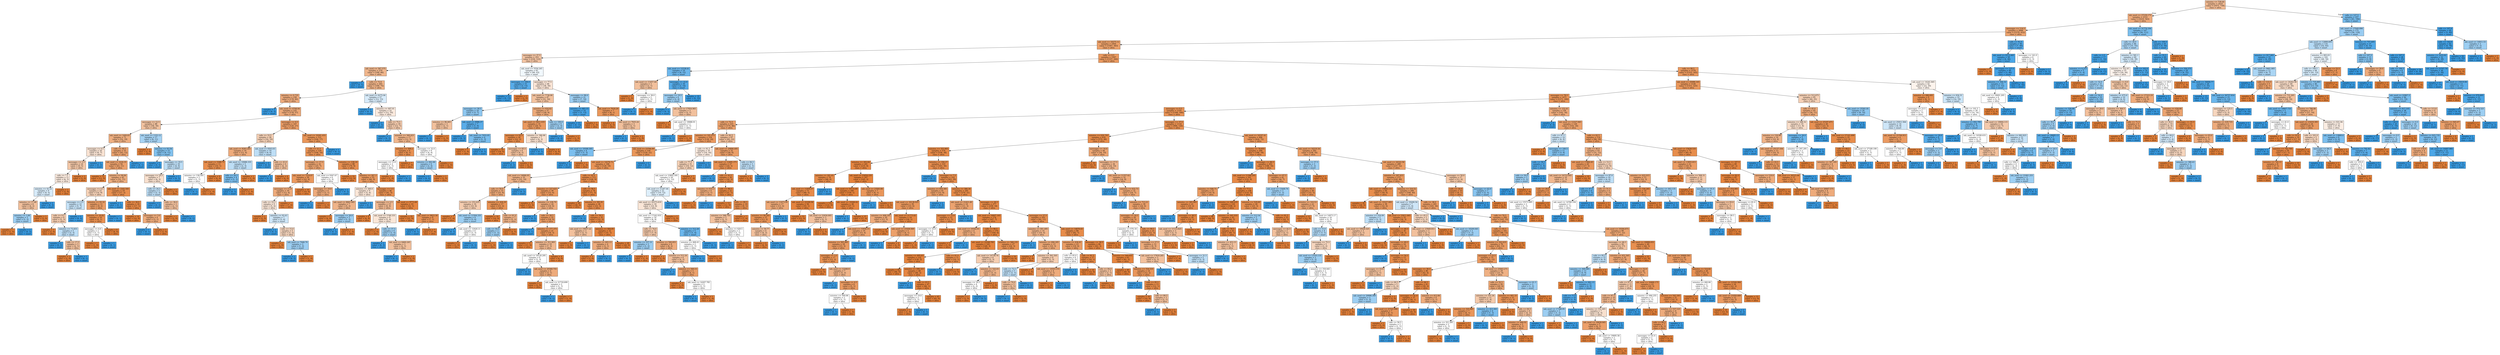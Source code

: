 digraph Tree {
node [shape=box, style="filled", color="black"] ;
0 [label="minutes <= 728.44\nsamples = 2410\nvalue = [1671, 739]\nclass = ultra", fillcolor="#f0b991"] ;
1 [label="mb_used <= 27239.175\nsamples = 2153\nvalue = [1610, 543]\nclass = ultra", fillcolor="#eeab7c"] ;
0 -> 1 [labeldistance=2.5, labelangle=45, headlabel="True"] ;
2 [label="messages <= 114.5\nsamples = 2006\nvalue = [1574, 432]\nclass = ultra", fillcolor="#eca46f"] ;
1 -> 2 ;
3 [label="mb_used <= 10275.12\nsamples = 1950\nvalue = [1567, 383]\nclass = ultra", fillcolor="#eba069"] ;
2 -> 3 ;
4 [label="messages <= 37.5\nsamples = 353\nvalue = [230, 123]\nclass = ultra", fillcolor="#f3c4a3"] ;
3 -> 4 ;
5 [label="mb_used <= 367.575\nsamples = 270\nvalue = [190, 80]\nclass = ultra", fillcolor="#f0b68c"] ;
4 -> 5 ;
6 [label="samples = 5\nvalue = [0, 5]\nclass = smart", fillcolor="#399de5"] ;
5 -> 6 ;
7 [label="calls <= 72.0\nsamples = 265\nvalue = [190, 75]\nclass = ultra", fillcolor="#efb387"] ;
5 -> 7 ;
8 [label="minutes <= 0.735\nsamples = 238\nvalue = [178, 60]\nclass = ultra", fillcolor="#eeab7c"] ;
7 -> 8 ;
9 [label="samples = 3\nvalue = [0, 3]\nclass = smart", fillcolor="#399de5"] ;
8 -> 9 ;
10 [label="mb_used <= 4708.04\nsamples = 235\nvalue = [178, 57]\nclass = ultra", fillcolor="#eda978"] ;
8 -> 10 ;
11 [label="messages <= 12.5\nsamples = 88\nvalue = [58, 30]\nclass = ultra", fillcolor="#f2c29f"] ;
10 -> 11 ;
12 [label="mb_used <= 1449.83\nsamples = 71\nvalue = [52, 19]\nclass = ultra", fillcolor="#eeaf81"] ;
11 -> 12 ;
13 [label="messages <= 6.5\nsamples = 16\nvalue = [9, 7]\nclass = ultra", fillcolor="#f9e3d3"] ;
12 -> 13 ;
14 [label="messages <= 2.5\nsamples = 14\nvalue = [9, 5]\nclass = ultra", fillcolor="#f3c7a7"] ;
13 -> 14 ;
15 [label="calls <= 7.5\nsamples = 11\nvalue = [6, 5]\nclass = ultra", fillcolor="#fbeade"] ;
14 -> 15 ;
16 [label="minutes <= 43.32\nsamples = 9\nvalue = [4, 5]\nclass = smart", fillcolor="#d7ebfa"] ;
15 -> 16 ;
17 [label="minutes <= 17.48\nsamples = 6\nvalue = [4, 2]\nclass = ultra", fillcolor="#f2c09c"] ;
16 -> 17 ;
18 [label="minutes <= 1.68\nsamples = 3\nvalue = [1, 2]\nclass = smart", fillcolor="#9ccef2"] ;
17 -> 18 ;
19 [label="samples = 1\nvalue = [1, 0]\nclass = ultra", fillcolor="#e58139"] ;
18 -> 19 ;
20 [label="samples = 2\nvalue = [0, 2]\nclass = smart", fillcolor="#399de5"] ;
18 -> 20 ;
21 [label="samples = 3\nvalue = [3, 0]\nclass = ultra", fillcolor="#e58139"] ;
17 -> 21 ;
22 [label="samples = 3\nvalue = [0, 3]\nclass = smart", fillcolor="#399de5"] ;
16 -> 22 ;
23 [label="samples = 2\nvalue = [2, 0]\nclass = ultra", fillcolor="#e58139"] ;
15 -> 23 ;
24 [label="samples = 3\nvalue = [3, 0]\nclass = ultra", fillcolor="#e58139"] ;
14 -> 24 ;
25 [label="samples = 2\nvalue = [0, 2]\nclass = smart", fillcolor="#399de5"] ;
13 -> 25 ;
26 [label="calls <= 49.5\nsamples = 55\nvalue = [43, 12]\nclass = ultra", fillcolor="#eca470"] ;
12 -> 26 ;
27 [label="mb_used <= 2224.35\nsamples = 54\nvalue = [43, 11]\nclass = ultra", fillcolor="#eca16c"] ;
26 -> 27 ;
28 [label="samples = 12\nvalue = [12, 0]\nclass = ultra", fillcolor="#e58139"] ;
27 -> 28 ;
29 [label="minutes <= 94.84\nsamples = 42\nvalue = [31, 11]\nclass = ultra", fillcolor="#eeae7f"] ;
27 -> 29 ;
30 [label="messages <= 4.5\nsamples = 23\nvalue = [14, 9]\nclass = ultra", fillcolor="#f6d2b8"] ;
29 -> 30 ;
31 [label="messages <= 2.5\nsamples = 12\nvalue = [5, 7]\nclass = smart", fillcolor="#c6e3f8"] ;
30 -> 31 ;
32 [label="calls <= 9.5\nsamples = 8\nvalue = [5, 3]\nclass = ultra", fillcolor="#f5cdb0"] ;
31 -> 32 ;
33 [label="samples = 3\nvalue = [3, 0]\nclass = ultra", fillcolor="#e58139"] ;
32 -> 33 ;
34 [label="minutes <= 73.455\nsamples = 5\nvalue = [2, 3]\nclass = smart", fillcolor="#bddef6"] ;
32 -> 34 ;
35 [label="samples = 2\nvalue = [0, 2]\nclass = smart", fillcolor="#399de5"] ;
34 -> 35 ;
36 [label="calls <= 17.5\nsamples = 3\nvalue = [2, 1]\nclass = ultra", fillcolor="#f2c09c"] ;
34 -> 36 ;
37 [label="samples = 2\nvalue = [2, 0]\nclass = ultra", fillcolor="#e58139"] ;
36 -> 37 ;
38 [label="samples = 1\nvalue = [0, 1]\nclass = smart", fillcolor="#399de5"] ;
36 -> 38 ;
39 [label="samples = 4\nvalue = [0, 4]\nclass = smart", fillcolor="#399de5"] ;
31 -> 39 ;
40 [label="minutes <= 93.32\nsamples = 11\nvalue = [9, 2]\nclass = ultra", fillcolor="#eb9d65"] ;
30 -> 40 ;
41 [label="minutes <= 20.82\nsamples = 10\nvalue = [9, 1]\nclass = ultra", fillcolor="#e88f4f"] ;
40 -> 41 ;
42 [label="messages <= 6.0\nsamples = 2\nvalue = [1, 1]\nclass = ultra", fillcolor="#ffffff"] ;
41 -> 42 ;
43 [label="samples = 1\nvalue = [1, 0]\nclass = ultra", fillcolor="#e58139"] ;
42 -> 43 ;
44 [label="samples = 1\nvalue = [0, 1]\nclass = smart", fillcolor="#399de5"] ;
42 -> 44 ;
45 [label="samples = 8\nvalue = [8, 0]\nclass = ultra", fillcolor="#e58139"] ;
41 -> 45 ;
46 [label="samples = 1\nvalue = [0, 1]\nclass = smart", fillcolor="#399de5"] ;
40 -> 46 ;
47 [label="mb_used <= 2242.545\nsamples = 19\nvalue = [17, 2]\nclass = ultra", fillcolor="#e89050"] ;
29 -> 47 ;
48 [label="samples = 1\nvalue = [0, 1]\nclass = smart", fillcolor="#399de5"] ;
47 -> 48 ;
49 [label="calls <= 26.0\nsamples = 18\nvalue = [17, 1]\nclass = ultra", fillcolor="#e78845"] ;
47 -> 49 ;
50 [label="samples = 14\nvalue = [14, 0]\nclass = ultra", fillcolor="#e58139"] ;
49 -> 50 ;
51 [label="messages <= 3.0\nsamples = 4\nvalue = [3, 1]\nclass = ultra", fillcolor="#eeab7b"] ;
49 -> 51 ;
52 [label="samples = 1\nvalue = [0, 1]\nclass = smart", fillcolor="#399de5"] ;
51 -> 52 ;
53 [label="samples = 3\nvalue = [3, 0]\nclass = ultra", fillcolor="#e58139"] ;
51 -> 53 ;
54 [label="samples = 1\nvalue = [0, 1]\nclass = smart", fillcolor="#399de5"] ;
26 -> 54 ;
55 [label="mb_used <= 1335.12\nsamples = 17\nvalue = [6, 11]\nclass = smart", fillcolor="#a5d2f3"] ;
11 -> 55 ;
56 [label="samples = 2\nvalue = [2, 0]\nclass = ultra", fillcolor="#e58139"] ;
55 -> 56 ;
57 [label="minutes <= 93.54\nsamples = 15\nvalue = [4, 11]\nclass = smart", fillcolor="#81c1ee"] ;
55 -> 57 ;
58 [label="samples = 5\nvalue = [0, 5]\nclass = smart", fillcolor="#399de5"] ;
57 -> 58 ;
59 [label="messages <= 19.5\nsamples = 10\nvalue = [4, 6]\nclass = smart", fillcolor="#bddef6"] ;
57 -> 59 ;
60 [label="messages <= 18.5\nsamples = 7\nvalue = [4, 3]\nclass = ultra", fillcolor="#f8e0ce"] ;
59 -> 60 ;
61 [label="calls <= 24.5\nsamples = 5\nvalue = [2, 3]\nclass = smart", fillcolor="#bddef6"] ;
60 -> 61 ;
62 [label="samples = 2\nvalue = [0, 2]\nclass = smart", fillcolor="#399de5"] ;
61 -> 62 ;
63 [label="calls <= 38.0\nsamples = 3\nvalue = [2, 1]\nclass = ultra", fillcolor="#f2c09c"] ;
61 -> 63 ;
64 [label="samples = 2\nvalue = [2, 0]\nclass = ultra", fillcolor="#e58139"] ;
63 -> 64 ;
65 [label="samples = 1\nvalue = [0, 1]\nclass = smart", fillcolor="#399de5"] ;
63 -> 65 ;
66 [label="samples = 2\nvalue = [2, 0]\nclass = ultra", fillcolor="#e58139"] ;
60 -> 66 ;
67 [label="samples = 3\nvalue = [0, 3]\nclass = smart", fillcolor="#399de5"] ;
59 -> 67 ;
68 [label="messages <= 0.5\nsamples = 147\nvalue = [120, 27]\nclass = ultra", fillcolor="#eb9d66"] ;
10 -> 68 ;
69 [label="calls <= 33.5\nsamples = 26\nvalue = [16, 10]\nclass = ultra", fillcolor="#f5d0b5"] ;
68 -> 69 ;
70 [label="mb_used <= 8283.265\nsamples = 16\nvalue = [12, 4]\nclass = ultra", fillcolor="#eeab7b"] ;
69 -> 70 ;
71 [label="mb_used <= 5368.75\nsamples = 11\nvalue = [10, 1]\nclass = ultra", fillcolor="#e88e4d"] ;
70 -> 71 ;
72 [label="minutes <= 158.505\nsamples = 2\nvalue = [1, 1]\nclass = ultra", fillcolor="#ffffff"] ;
71 -> 72 ;
73 [label="samples = 1\nvalue = [0, 1]\nclass = smart", fillcolor="#399de5"] ;
72 -> 73 ;
74 [label="samples = 1\nvalue = [1, 0]\nclass = ultra", fillcolor="#e58139"] ;
72 -> 74 ;
75 [label="samples = 9\nvalue = [9, 0]\nclass = ultra", fillcolor="#e58139"] ;
71 -> 75 ;
76 [label="mb_used <= 10088.335\nsamples = 5\nvalue = [2, 3]\nclass = smart", fillcolor="#bddef6"] ;
70 -> 76 ;
77 [label="calls <= 24.5\nsamples = 4\nvalue = [1, 3]\nclass = smart", fillcolor="#7bbeee"] ;
76 -> 77 ;
78 [label="samples = 3\nvalue = [0, 3]\nclass = smart", fillcolor="#399de5"] ;
77 -> 78 ;
79 [label="samples = 1\nvalue = [1, 0]\nclass = ultra", fillcolor="#e58139"] ;
77 -> 79 ;
80 [label="samples = 1\nvalue = [1, 0]\nclass = ultra", fillcolor="#e58139"] ;
76 -> 80 ;
81 [label="mb_used <= 6503.03\nsamples = 10\nvalue = [4, 6]\nclass = smart", fillcolor="#bddef6"] ;
69 -> 81 ;
82 [label="samples = 4\nvalue = [0, 4]\nclass = smart", fillcolor="#399de5"] ;
81 -> 82 ;
83 [label="calls <= 43.0\nsamples = 6\nvalue = [4, 2]\nclass = ultra", fillcolor="#f2c09c"] ;
81 -> 83 ;
84 [label="samples = 2\nvalue = [0, 2]\nclass = smart", fillcolor="#399de5"] ;
83 -> 84 ;
85 [label="samples = 4\nvalue = [4, 0]\nclass = ultra", fillcolor="#e58139"] ;
83 -> 85 ;
86 [label="mb_used <= 10261.455\nsamples = 121\nvalue = [104, 17]\nclass = ultra", fillcolor="#e99659"] ;
68 -> 86 ;
87 [label="calls <= 21.5\nsamples = 120\nvalue = [104, 16]\nclass = ultra", fillcolor="#e99457"] ;
86 -> 87 ;
88 [label="messages <= 17.5\nsamples = 32\nvalue = [25, 7]\nclass = ultra", fillcolor="#eca470"] ;
87 -> 88 ;
89 [label="mb_used <= 7218.07\nsamples = 26\nvalue = [22, 4]\nclass = ultra", fillcolor="#ea985d"] ;
88 -> 89 ;
90 [label="messages <= 11.0\nsamples = 16\nvalue = [12, 4]\nclass = ultra", fillcolor="#eeab7b"] ;
89 -> 90 ;
91 [label="calls <= 10.5\nsamples = 9\nvalue = [5, 4]\nclass = ultra", fillcolor="#fae6d7"] ;
90 -> 91 ;
92 [label="samples = 2\nvalue = [2, 0]\nclass = ultra", fillcolor="#e58139"] ;
91 -> 92 ;
93 [label="minutes <= 93.43\nsamples = 7\nvalue = [3, 4]\nclass = smart", fillcolor="#cee6f8"] ;
91 -> 93 ;
94 [label="samples = 2\nvalue = [0, 2]\nclass = smart", fillcolor="#399de5"] ;
93 -> 94 ;
95 [label="calls <= 15.0\nsamples = 5\nvalue = [3, 2]\nclass = ultra", fillcolor="#f6d5bd"] ;
93 -> 95 ;
96 [label="samples = 2\nvalue = [2, 0]\nclass = ultra", fillcolor="#e58139"] ;
95 -> 96 ;
97 [label="mb_used <= 7048.79\nsamples = 3\nvalue = [1, 2]\nclass = smart", fillcolor="#9ccef2"] ;
95 -> 97 ;
98 [label="samples = 2\nvalue = [0, 2]\nclass = smart", fillcolor="#399de5"] ;
97 -> 98 ;
99 [label="samples = 1\nvalue = [1, 0]\nclass = ultra", fillcolor="#e58139"] ;
97 -> 99 ;
100 [label="samples = 7\nvalue = [7, 0]\nclass = ultra", fillcolor="#e58139"] ;
90 -> 100 ;
101 [label="samples = 10\nvalue = [10, 0]\nclass = ultra", fillcolor="#e58139"] ;
89 -> 101 ;
102 [label="mb_used <= 9367.67\nsamples = 6\nvalue = [3, 3]\nclass = ultra", fillcolor="#ffffff"] ;
88 -> 102 ;
103 [label="messages <= 19.0\nsamples = 4\nvalue = [3, 1]\nclass = ultra", fillcolor="#eeab7b"] ;
102 -> 103 ;
104 [label="samples = 1\nvalue = [0, 1]\nclass = smart", fillcolor="#399de5"] ;
103 -> 104 ;
105 [label="samples = 3\nvalue = [3, 0]\nclass = ultra", fillcolor="#e58139"] ;
103 -> 105 ;
106 [label="samples = 2\nvalue = [0, 2]\nclass = smart", fillcolor="#399de5"] ;
102 -> 106 ;
107 [label="minutes <= 238.24\nsamples = 88\nvalue = [79, 9]\nclass = ultra", fillcolor="#e88f50"] ;
87 -> 107 ;
108 [label="samples = 33\nvalue = [33, 0]\nclass = ultra", fillcolor="#e58139"] ;
107 -> 108 ;
109 [label="minutes <= 267.3\nsamples = 55\nvalue = [46, 9]\nclass = ultra", fillcolor="#ea9a60"] ;
107 -> 109 ;
110 [label="minutes <= 260.0\nsamples = 9\nvalue = [5, 4]\nclass = ultra", fillcolor="#fae6d7"] ;
109 -> 110 ;
111 [label="mb_used <= 8661.945\nsamples = 7\nvalue = [5, 2]\nclass = ultra", fillcolor="#efb388"] ;
110 -> 111 ;
112 [label="samples = 4\nvalue = [4, 0]\nclass = ultra", fillcolor="#e58139"] ;
111 -> 112 ;
113 [label="messages <= 26.0\nsamples = 3\nvalue = [1, 2]\nclass = smart", fillcolor="#9ccef2"] ;
111 -> 113 ;
114 [label="samples = 2\nvalue = [0, 2]\nclass = smart", fillcolor="#399de5"] ;
113 -> 114 ;
115 [label="samples = 1\nvalue = [1, 0]\nclass = ultra", fillcolor="#e58139"] ;
113 -> 115 ;
116 [label="samples = 2\nvalue = [0, 2]\nclass = smart", fillcolor="#399de5"] ;
110 -> 116 ;
117 [label="messages <= 5.5\nsamples = 46\nvalue = [41, 5]\nclass = ultra", fillcolor="#e89051"] ;
109 -> 117 ;
118 [label="messages <= 2.5\nsamples = 13\nvalue = [9, 4]\nclass = ultra", fillcolor="#f1b991"] ;
117 -> 118 ;
119 [label="samples = 4\nvalue = [4, 0]\nclass = ultra", fillcolor="#e58139"] ;
118 -> 119 ;
120 [label="mb_used <= 5748.335\nsamples = 9\nvalue = [5, 4]\nclass = ultra", fillcolor="#fae6d7"] ;
118 -> 120 ;
121 [label="samples = 3\nvalue = [3, 0]\nclass = ultra", fillcolor="#e58139"] ;
120 -> 121 ;
122 [label="calls <= 57.5\nsamples = 6\nvalue = [2, 4]\nclass = smart", fillcolor="#9ccef2"] ;
120 -> 122 ;
123 [label="samples = 3\nvalue = [0, 3]\nclass = smart", fillcolor="#399de5"] ;
122 -> 123 ;
124 [label="mb_used <= 6460.245\nsamples = 3\nvalue = [2, 1]\nclass = ultra", fillcolor="#f2c09c"] ;
122 -> 124 ;
125 [label="samples = 1\nvalue = [0, 1]\nclass = smart", fillcolor="#399de5"] ;
124 -> 125 ;
126 [label="samples = 2\nvalue = [2, 0]\nclass = ultra", fillcolor="#e58139"] ;
124 -> 126 ;
127 [label="mb_used <= 9773.08\nsamples = 33\nvalue = [32, 1]\nclass = ultra", fillcolor="#e6853f"] ;
117 -> 127 ;
128 [label="samples = 25\nvalue = [25, 0]\nclass = ultra", fillcolor="#e58139"] ;
127 -> 128 ;
129 [label="mb_used <= 9823.58\nsamples = 8\nvalue = [7, 1]\nclass = ultra", fillcolor="#e99355"] ;
127 -> 129 ;
130 [label="samples = 1\nvalue = [0, 1]\nclass = smart", fillcolor="#399de5"] ;
129 -> 130 ;
131 [label="samples = 7\nvalue = [7, 0]\nclass = ultra", fillcolor="#e58139"] ;
129 -> 131 ;
132 [label="samples = 1\nvalue = [0, 1]\nclass = smart", fillcolor="#399de5"] ;
86 -> 132 ;
133 [label="mb_used <= 6275.04\nsamples = 27\nvalue = [12, 15]\nclass = smart", fillcolor="#d7ebfa"] ;
7 -> 133 ;
134 [label="samples = 5\nvalue = [0, 5]\nclass = smart", fillcolor="#399de5"] ;
133 -> 134 ;
135 [label="minutes <= 497.01\nsamples = 22\nvalue = [12, 10]\nclass = ultra", fillcolor="#fbeade"] ;
133 -> 135 ;
136 [label="samples = 3\nvalue = [0, 3]\nclass = smart", fillcolor="#399de5"] ;
135 -> 136 ;
137 [label="calls <= 75.5\nsamples = 19\nvalue = [12, 7]\nclass = ultra", fillcolor="#f4caac"] ;
135 -> 137 ;
138 [label="samples = 2\nvalue = [0, 2]\nclass = smart", fillcolor="#399de5"] ;
137 -> 138 ;
139 [label="minutes <= 560.425\nsamples = 17\nvalue = [12, 5]\nclass = ultra", fillcolor="#f0b58b"] ;
137 -> 139 ;
140 [label="minutes <= 509.2\nsamples = 9\nvalue = [8, 1]\nclass = ultra", fillcolor="#e89152"] ;
139 -> 140 ;
141 [label="messages <= 13.0\nsamples = 2\nvalue = [1, 1]\nclass = ultra", fillcolor="#ffffff"] ;
140 -> 141 ;
142 [label="samples = 1\nvalue = [1, 0]\nclass = ultra", fillcolor="#e58139"] ;
141 -> 142 ;
143 [label="samples = 1\nvalue = [0, 1]\nclass = smart", fillcolor="#399de5"] ;
141 -> 143 ;
144 [label="samples = 7\nvalue = [7, 0]\nclass = ultra", fillcolor="#e58139"] ;
140 -> 144 ;
145 [label="messages <= 32.0\nsamples = 8\nvalue = [4, 4]\nclass = ultra", fillcolor="#ffffff"] ;
139 -> 145 ;
146 [label="minutes <= 662.88\nsamples = 6\nvalue = [2, 4]\nclass = smart", fillcolor="#9ccef2"] ;
145 -> 146 ;
147 [label="samples = 4\nvalue = [0, 4]\nclass = smart", fillcolor="#399de5"] ;
146 -> 147 ;
148 [label="samples = 2\nvalue = [2, 0]\nclass = ultra", fillcolor="#e58139"] ;
146 -> 148 ;
149 [label="samples = 2\nvalue = [2, 0]\nclass = ultra", fillcolor="#e58139"] ;
145 -> 149 ;
150 [label="mb_used <= 5556.245\nsamples = 83\nvalue = [40, 43]\nclass = smart", fillcolor="#f1f8fd"] ;
4 -> 150 ;
151 [label="messages <= 106.0\nsamples = 15\nvalue = [2, 13]\nclass = smart", fillcolor="#57ace9"] ;
150 -> 151 ;
152 [label="samples = 13\nvalue = [0, 13]\nclass = smart", fillcolor="#399de5"] ;
151 -> 152 ;
153 [label="samples = 2\nvalue = [2, 0]\nclass = ultra", fillcolor="#e58139"] ;
151 -> 153 ;
154 [label="messages <= 77.5\nsamples = 68\nvalue = [38, 30]\nclass = ultra", fillcolor="#fae4d5"] ;
150 -> 154 ;
155 [label="mb_used <= 7736.06\nsamples = 47\nvalue = [31, 16]\nclass = ultra", fillcolor="#f2c29f"] ;
154 -> 155 ;
156 [label="messages <= 39.5\nsamples = 10\nvalue = [3, 7]\nclass = smart", fillcolor="#8ec7f0"] ;
155 -> 156 ;
157 [label="minutes <= 86.465\nsamples = 3\nvalue = [2, 1]\nclass = ultra", fillcolor="#f2c09c"] ;
156 -> 157 ;
158 [label="samples = 1\nvalue = [0, 1]\nclass = smart", fillcolor="#399de5"] ;
157 -> 158 ;
159 [label="samples = 2\nvalue = [2, 0]\nclass = ultra", fillcolor="#e58139"] ;
157 -> 159 ;
160 [label="mb_used <= 6996.37\nsamples = 7\nvalue = [1, 6]\nclass = smart", fillcolor="#5aade9"] ;
156 -> 160 ;
161 [label="samples = 3\nvalue = [0, 3]\nclass = smart", fillcolor="#399de5"] ;
160 -> 161 ;
162 [label="mb_used <= 7055.05\nsamples = 4\nvalue = [1, 3]\nclass = smart", fillcolor="#7bbeee"] ;
160 -> 162 ;
163 [label="samples = 1\nvalue = [1, 0]\nclass = ultra", fillcolor="#e58139"] ;
162 -> 163 ;
164 [label="samples = 3\nvalue = [0, 3]\nclass = smart", fillcolor="#399de5"] ;
162 -> 164 ;
165 [label="minutes <= 616.62\nsamples = 37\nvalue = [28, 9]\nclass = ultra", fillcolor="#edaa79"] ;
155 -> 165 ;
166 [label="mb_used <= 9811.035\nsamples = 31\nvalue = [26, 5]\nclass = ultra", fillcolor="#ea995f"] ;
165 -> 166 ;
167 [label="messages <= 62.5\nsamples = 24\nvalue = [22, 2]\nclass = ultra", fillcolor="#e78c4b"] ;
166 -> 167 ;
168 [label="samples = 18\nvalue = [18, 0]\nclass = ultra", fillcolor="#e58139"] ;
167 -> 168 ;
169 [label="messages <= 65.5\nsamples = 6\nvalue = [4, 2]\nclass = ultra", fillcolor="#f2c09c"] ;
167 -> 169 ;
170 [label="samples = 2\nvalue = [0, 2]\nclass = smart", fillcolor="#399de5"] ;
169 -> 170 ;
171 [label="samples = 4\nvalue = [4, 0]\nclass = ultra", fillcolor="#e58139"] ;
169 -> 171 ;
172 [label="minutes <= 386.88\nsamples = 7\nvalue = [4, 3]\nclass = ultra", fillcolor="#f8e0ce"] ;
166 -> 172 ;
173 [label="samples = 3\nvalue = [0, 3]\nclass = smart", fillcolor="#399de5"] ;
172 -> 173 ;
174 [label="samples = 4\nvalue = [4, 0]\nclass = ultra", fillcolor="#e58139"] ;
172 -> 174 ;
175 [label="calls <= 100.0\nsamples = 6\nvalue = [2, 4]\nclass = smart", fillcolor="#9ccef2"] ;
165 -> 175 ;
176 [label="samples = 4\nvalue = [0, 4]\nclass = smart", fillcolor="#399de5"] ;
175 -> 176 ;
177 [label="samples = 2\nvalue = [2, 0]\nclass = ultra", fillcolor="#e58139"] ;
175 -> 177 ;
178 [label="messages <= 96.0\nsamples = 21\nvalue = [7, 14]\nclass = smart", fillcolor="#9ccef2"] ;
154 -> 178 ;
179 [label="minutes <= 683.15\nsamples = 14\nvalue = [1, 13]\nclass = smart", fillcolor="#48a5e7"] ;
178 -> 179 ;
180 [label="samples = 13\nvalue = [0, 13]\nclass = smart", fillcolor="#399de5"] ;
179 -> 180 ;
181 [label="samples = 1\nvalue = [1, 0]\nclass = ultra", fillcolor="#e58139"] ;
179 -> 181 ;
182 [label="mb_used <= 7018.29\nsamples = 7\nvalue = [6, 1]\nclass = ultra", fillcolor="#e9965a"] ;
178 -> 182 ;
183 [label="samples = 4\nvalue = [4, 0]\nclass = ultra", fillcolor="#e58139"] ;
182 -> 183 ;
184 [label="mb_used <= 7935.24\nsamples = 3\nvalue = [2, 1]\nclass = ultra", fillcolor="#f2c09c"] ;
182 -> 184 ;
185 [label="samples = 1\nvalue = [0, 1]\nclass = smart", fillcolor="#399de5"] ;
184 -> 185 ;
186 [label="samples = 2\nvalue = [2, 0]\nclass = ultra", fillcolor="#e58139"] ;
184 -> 186 ;
187 [label="calls <= 0.5\nsamples = 1597\nvalue = [1337, 260]\nclass = ultra", fillcolor="#ea9a60"] ;
3 -> 187 ;
188 [label="mb_used <= 12538.41\nsamples = 19\nvalue = [4, 15]\nclass = smart", fillcolor="#6eb7ec"] ;
187 -> 188 ;
189 [label="mb_used <= 11457.44\nsamples = 3\nvalue = [2, 1]\nclass = ultra", fillcolor="#f2c09c"] ;
188 -> 189 ;
190 [label="samples = 1\nvalue = [1, 0]\nclass = ultra", fillcolor="#e58139"] ;
189 -> 190 ;
191 [label="messages <= 38.0\nsamples = 2\nvalue = [1, 1]\nclass = ultra", fillcolor="#ffffff"] ;
189 -> 191 ;
192 [label="samples = 1\nvalue = [0, 1]\nclass = smart", fillcolor="#399de5"] ;
191 -> 192 ;
193 [label="samples = 1\nvalue = [1, 0]\nclass = ultra", fillcolor="#e58139"] ;
191 -> 193 ;
194 [label="messages <= 22.0\nsamples = 16\nvalue = [2, 14]\nclass = smart", fillcolor="#55abe9"] ;
188 -> 194 ;
195 [label="messages <= 19.5\nsamples = 6\nvalue = [2, 4]\nclass = smart", fillcolor="#9ccef2"] ;
194 -> 195 ;
196 [label="samples = 3\nvalue = [0, 3]\nclass = smart", fillcolor="#399de5"] ;
195 -> 196 ;
197 [label="mb_used <= 17954.965\nsamples = 3\nvalue = [2, 1]\nclass = ultra", fillcolor="#f2c09c"] ;
195 -> 197 ;
198 [label="samples = 1\nvalue = [1, 0]\nclass = ultra", fillcolor="#e58139"] ;
197 -> 198 ;
199 [label="mb_used <= 18988.91\nsamples = 2\nvalue = [1, 1]\nclass = ultra", fillcolor="#ffffff"] ;
197 -> 199 ;
200 [label="samples = 1\nvalue = [0, 1]\nclass = smart", fillcolor="#399de5"] ;
199 -> 200 ;
201 [label="samples = 1\nvalue = [1, 0]\nclass = ultra", fillcolor="#e58139"] ;
199 -> 201 ;
202 [label="samples = 10\nvalue = [0, 10]\nclass = smart", fillcolor="#399de5"] ;
194 -> 202 ;
203 [label="calls <= 99.5\nsamples = 1578\nvalue = [1333, 245]\nclass = ultra", fillcolor="#ea985d"] ;
187 -> 203 ;
204 [label="mb_used <= 25096.145\nsamples = 1536\nvalue = [1311, 225]\nclass = ultra", fillcolor="#e9975b"] ;
203 -> 204 ;
205 [label="messages <= 78.5\nsamples = 1471\nvalue = [1271, 200]\nclass = ultra", fillcolor="#e99558"] ;
204 -> 205 ;
206 [label="messages <= 0.5\nsamples = 1335\nvalue = [1169, 166]\nclass = ultra", fillcolor="#e99355"] ;
205 -> 206 ;
207 [label="calls <= 72.5\nsamples = 221\nvalue = [175, 46]\nclass = ultra", fillcolor="#eca26d"] ;
206 -> 207 ;
208 [label="minutes <= 101.075\nsamples = 154\nvalue = [130, 24]\nclass = ultra", fillcolor="#ea985e"] ;
207 -> 208 ;
209 [label="mb_used <= 19308.305\nsamples = 4\nvalue = [1, 3]\nclass = smart", fillcolor="#7bbeee"] ;
208 -> 209 ;
210 [label="samples = 3\nvalue = [0, 3]\nclass = smart", fillcolor="#399de5"] ;
209 -> 210 ;
211 [label="samples = 1\nvalue = [1, 0]\nclass = ultra", fillcolor="#e58139"] ;
209 -> 211 ;
212 [label="mb_used <= 23794.09\nsamples = 150\nvalue = [129, 21]\nclass = ultra", fillcolor="#e99659"] ;
208 -> 212 ;
213 [label="mb_used <= 14276.72\nsamples = 148\nvalue = [129, 19]\nclass = ultra", fillcolor="#e99456"] ;
212 -> 213 ;
214 [label="mb_used <= 14066.95\nsamples = 35\nvalue = [25, 10]\nclass = ultra", fillcolor="#efb388"] ;
213 -> 214 ;
215 [label="calls <= 50.0\nsamples = 33\nvalue = [25, 8]\nclass = ultra", fillcolor="#eda978"] ;
214 -> 215 ;
216 [label="minutes <= 253.425\nsamples = 16\nvalue = [10, 6]\nclass = ultra", fillcolor="#f5cdb0"] ;
215 -> 216 ;
217 [label="samples = 7\nvalue = [7, 0]\nclass = ultra", fillcolor="#e58139"] ;
216 -> 217 ;
218 [label="mb_used <= 11504.335\nsamples = 9\nvalue = [3, 6]\nclass = smart", fillcolor="#9ccef2"] ;
216 -> 218 ;
219 [label="samples = 3\nvalue = [0, 3]\nclass = smart", fillcolor="#399de5"] ;
218 -> 219 ;
220 [label="mb_used <= 12020.11\nsamples = 6\nvalue = [3, 3]\nclass = ultra", fillcolor="#ffffff"] ;
218 -> 220 ;
221 [label="samples = 3\nvalue = [3, 0]\nclass = ultra", fillcolor="#e58139"] ;
220 -> 221 ;
222 [label="samples = 3\nvalue = [0, 3]\nclass = smart", fillcolor="#399de5"] ;
220 -> 222 ;
223 [label="minutes <= 426.29\nsamples = 17\nvalue = [15, 2]\nclass = ultra", fillcolor="#e89253"] ;
215 -> 223 ;
224 [label="samples = 10\nvalue = [10, 0]\nclass = ultra", fillcolor="#e58139"] ;
223 -> 224 ;
225 [label="calls <= 61.0\nsamples = 7\nvalue = [5, 2]\nclass = ultra", fillcolor="#efb388"] ;
223 -> 225 ;
226 [label="calls <= 54.0\nsamples = 3\nvalue = [1, 2]\nclass = smart", fillcolor="#9ccef2"] ;
225 -> 226 ;
227 [label="samples = 1\nvalue = [1, 0]\nclass = ultra", fillcolor="#e58139"] ;
226 -> 227 ;
228 [label="samples = 2\nvalue = [0, 2]\nclass = smart", fillcolor="#399de5"] ;
226 -> 228 ;
229 [label="samples = 4\nvalue = [4, 0]\nclass = ultra", fillcolor="#e58139"] ;
225 -> 229 ;
230 [label="samples = 2\nvalue = [0, 2]\nclass = smart", fillcolor="#399de5"] ;
214 -> 230 ;
231 [label="calls <= 42.5\nsamples = 113\nvalue = [104, 9]\nclass = ultra", fillcolor="#e78c4a"] ;
213 -> 231 ;
232 [label="minutes <= 227.625\nsamples = 39\nvalue = [33, 6]\nclass = ultra", fillcolor="#ea985d"] ;
231 -> 232 ;
233 [label="samples = 15\nvalue = [15, 0]\nclass = ultra", fillcolor="#e58139"] ;
232 -> 233 ;
234 [label="minutes <= 238.79\nsamples = 24\nvalue = [18, 6]\nclass = ultra", fillcolor="#eeab7b"] ;
232 -> 234 ;
235 [label="samples = 2\nvalue = [0, 2]\nclass = smart", fillcolor="#399de5"] ;
234 -> 235 ;
236 [label="calls <= 28.5\nsamples = 22\nvalue = [18, 4]\nclass = ultra", fillcolor="#eb9d65"] ;
234 -> 236 ;
237 [label="samples = 1\nvalue = [0, 1]\nclass = smart", fillcolor="#399de5"] ;
236 -> 237 ;
238 [label="minutes <= 277.375\nsamples = 21\nvalue = [18, 3]\nclass = ultra", fillcolor="#e9965a"] ;
236 -> 238 ;
239 [label="samples = 11\nvalue = [11, 0]\nclass = ultra", fillcolor="#e58139"] ;
238 -> 239 ;
240 [label="minutes <= 311.905\nsamples = 10\nvalue = [7, 3]\nclass = ultra", fillcolor="#f0b78e"] ;
238 -> 240 ;
241 [label="mb_used <= 18120.295\nsamples = 6\nvalue = [3, 3]\nclass = ultra", fillcolor="#ffffff"] ;
240 -> 241 ;
242 [label="samples = 2\nvalue = [0, 2]\nclass = smart", fillcolor="#399de5"] ;
241 -> 242 ;
243 [label="mb_used <= 20368.755\nsamples = 4\nvalue = [3, 1]\nclass = ultra", fillcolor="#eeab7b"] ;
241 -> 243 ;
244 [label="samples = 2\nvalue = [2, 0]\nclass = ultra", fillcolor="#e58139"] ;
243 -> 244 ;
245 [label="mb_used <= 21718.699\nsamples = 2\nvalue = [1, 1]\nclass = ultra", fillcolor="#ffffff"] ;
243 -> 245 ;
246 [label="samples = 1\nvalue = [0, 1]\nclass = smart", fillcolor="#399de5"] ;
245 -> 246 ;
247 [label="samples = 1\nvalue = [1, 0]\nclass = ultra", fillcolor="#e58139"] ;
245 -> 247 ;
248 [label="samples = 4\nvalue = [4, 0]\nclass = ultra", fillcolor="#e58139"] ;
240 -> 248 ;
249 [label="calls <= 58.5\nsamples = 74\nvalue = [71, 3]\nclass = ultra", fillcolor="#e68641"] ;
231 -> 249 ;
250 [label="samples = 38\nvalue = [38, 0]\nclass = ultra", fillcolor="#e58139"] ;
249 -> 250 ;
251 [label="minutes <= 391.91\nsamples = 36\nvalue = [33, 3]\nclass = ultra", fillcolor="#e78c4b"] ;
249 -> 251 ;
252 [label="samples = 1\nvalue = [0, 1]\nclass = smart", fillcolor="#399de5"] ;
251 -> 252 ;
253 [label="calls <= 59.5\nsamples = 35\nvalue = [33, 2]\nclass = ultra", fillcolor="#e78945"] ;
251 -> 253 ;
254 [label="mb_used <= 19057.22\nsamples = 3\nvalue = [2, 1]\nclass = ultra", fillcolor="#f2c09c"] ;
253 -> 254 ;
255 [label="samples = 2\nvalue = [2, 0]\nclass = ultra", fillcolor="#e58139"] ;
254 -> 255 ;
256 [label="samples = 1\nvalue = [0, 1]\nclass = smart", fillcolor="#399de5"] ;
254 -> 256 ;
257 [label="minutes <= 404.85\nsamples = 32\nvalue = [31, 1]\nclass = ultra", fillcolor="#e6853f"] ;
253 -> 257 ;
258 [label="minutes <= 403.13\nsamples = 4\nvalue = [3, 1]\nclass = ultra", fillcolor="#eeab7b"] ;
257 -> 258 ;
259 [label="samples = 3\nvalue = [3, 0]\nclass = ultra", fillcolor="#e58139"] ;
258 -> 259 ;
260 [label="samples = 1\nvalue = [0, 1]\nclass = smart", fillcolor="#399de5"] ;
258 -> 260 ;
261 [label="samples = 28\nvalue = [28, 0]\nclass = ultra", fillcolor="#e58139"] ;
257 -> 261 ;
262 [label="samples = 2\nvalue = [0, 2]\nclass = smart", fillcolor="#399de5"] ;
212 -> 262 ;
263 [label="calls <= 82.5\nsamples = 67\nvalue = [45, 22]\nclass = ultra", fillcolor="#f2bf9a"] ;
207 -> 263 ;
264 [label="calls <= 81.5\nsamples = 35\nvalue = [19, 16]\nclass = ultra", fillcolor="#fbebe0"] ;
263 -> 264 ;
265 [label="calls <= 77.5\nsamples = 31\nvalue = [19, 12]\nclass = ultra", fillcolor="#f5d1b6"] ;
264 -> 265 ;
266 [label="mb_used <= 23892.595\nsamples = 24\nvalue = [12, 12]\nclass = ultra", fillcolor="#ffffff"] ;
265 -> 266 ;
267 [label="mb_used <= 21267.44\nsamples = 22\nvalue = [10, 12]\nclass = smart", fillcolor="#deeffb"] ;
266 -> 267 ;
268 [label="mb_used <= 20375.619\nsamples = 18\nvalue = [10, 8]\nclass = ultra", fillcolor="#fae6d7"] ;
267 -> 268 ;
269 [label="mb_used <= 17242.935\nsamples = 16\nvalue = [8, 8]\nclass = ultra", fillcolor="#ffffff"] ;
268 -> 269 ;
270 [label="calls <= 74.0\nsamples = 11\nvalue = [7, 4]\nclass = ultra", fillcolor="#f4c9aa"] ;
269 -> 270 ;
271 [label="minutes <= 557.31\nsamples = 3\nvalue = [1, 2]\nclass = smart", fillcolor="#9ccef2"] ;
270 -> 271 ;
272 [label="samples = 2\nvalue = [0, 2]\nclass = smart", fillcolor="#399de5"] ;
271 -> 272 ;
273 [label="samples = 1\nvalue = [1, 0]\nclass = ultra", fillcolor="#e58139"] ;
271 -> 273 ;
274 [label="minutes <= 500.855\nsamples = 8\nvalue = [6, 2]\nclass = ultra", fillcolor="#eeab7b"] ;
270 -> 274 ;
275 [label="samples = 2\nvalue = [2, 0]\nclass = ultra", fillcolor="#e58139"] ;
274 -> 275 ;
276 [label="minutes <= 512.26\nsamples = 6\nvalue = [4, 2]\nclass = ultra", fillcolor="#f2c09c"] ;
274 -> 276 ;
277 [label="samples = 1\nvalue = [0, 1]\nclass = smart", fillcolor="#399de5"] ;
276 -> 277 ;
278 [label="minutes <= 569.15\nsamples = 5\nvalue = [4, 1]\nclass = ultra", fillcolor="#eca06a"] ;
276 -> 278 ;
279 [label="samples = 3\nvalue = [3, 0]\nclass = ultra", fillcolor="#e58139"] ;
278 -> 279 ;
280 [label="mb_used <= 14207.785\nsamples = 2\nvalue = [1, 1]\nclass = ultra", fillcolor="#ffffff"] ;
278 -> 280 ;
281 [label="samples = 1\nvalue = [0, 1]\nclass = smart", fillcolor="#399de5"] ;
280 -> 281 ;
282 [label="samples = 1\nvalue = [1, 0]\nclass = ultra", fillcolor="#e58139"] ;
280 -> 282 ;
283 [label="minutes <= 512.26\nsamples = 5\nvalue = [1, 4]\nclass = smart", fillcolor="#6ab6ec"] ;
269 -> 283 ;
284 [label="minutes <= 468.43\nsamples = 2\nvalue = [1, 1]\nclass = ultra", fillcolor="#ffffff"] ;
283 -> 284 ;
285 [label="samples = 1\nvalue = [0, 1]\nclass = smart", fillcolor="#399de5"] ;
284 -> 285 ;
286 [label="samples = 1\nvalue = [1, 0]\nclass = ultra", fillcolor="#e58139"] ;
284 -> 286 ;
287 [label="samples = 3\nvalue = [0, 3]\nclass = smart", fillcolor="#399de5"] ;
283 -> 287 ;
288 [label="samples = 2\nvalue = [2, 0]\nclass = ultra", fillcolor="#e58139"] ;
268 -> 288 ;
289 [label="samples = 4\nvalue = [0, 4]\nclass = smart", fillcolor="#399de5"] ;
267 -> 289 ;
290 [label="samples = 2\nvalue = [2, 0]\nclass = ultra", fillcolor="#e58139"] ;
266 -> 290 ;
291 [label="samples = 7\nvalue = [7, 0]\nclass = ultra", fillcolor="#e58139"] ;
265 -> 291 ;
292 [label="samples = 4\nvalue = [0, 4]\nclass = smart", fillcolor="#399de5"] ;
264 -> 292 ;
293 [label="mb_used <= 20806.495\nsamples = 32\nvalue = [26, 6]\nclass = ultra", fillcolor="#eb9e67"] ;
263 -> 293 ;
294 [label="mb_used <= 12495.375\nsamples = 27\nvalue = [24, 3]\nclass = ultra", fillcolor="#e89152"] ;
293 -> 294 ;
295 [label="samples = 1\nvalue = [0, 1]\nclass = smart", fillcolor="#399de5"] ;
294 -> 295 ;
296 [label="calls <= 83.5\nsamples = 26\nvalue = [24, 2]\nclass = ultra", fillcolor="#e78c49"] ;
294 -> 296 ;
297 [label="minutes <= 633.3\nsamples = 4\nvalue = [3, 1]\nclass = ultra", fillcolor="#eeab7b"] ;
296 -> 297 ;
298 [label="samples = 3\nvalue = [3, 0]\nclass = ultra", fillcolor="#e58139"] ;
297 -> 298 ;
299 [label="samples = 1\nvalue = [0, 1]\nclass = smart", fillcolor="#399de5"] ;
297 -> 299 ;
300 [label="calls <= 88.5\nsamples = 22\nvalue = [21, 1]\nclass = ultra", fillcolor="#e68742"] ;
296 -> 300 ;
301 [label="samples = 12\nvalue = [12, 0]\nclass = ultra", fillcolor="#e58139"] ;
300 -> 301 ;
302 [label="calls <= 89.5\nsamples = 10\nvalue = [9, 1]\nclass = ultra", fillcolor="#e88f4f"] ;
300 -> 302 ;
303 [label="minutes <= 588.705\nsamples = 3\nvalue = [2, 1]\nclass = ultra", fillcolor="#f2c09c"] ;
302 -> 303 ;
304 [label="samples = 1\nvalue = [1, 0]\nclass = ultra", fillcolor="#e58139"] ;
303 -> 304 ;
305 [label="minutes <= 629.5\nsamples = 2\nvalue = [1, 1]\nclass = ultra", fillcolor="#ffffff"] ;
303 -> 305 ;
306 [label="samples = 1\nvalue = [0, 1]\nclass = smart", fillcolor="#399de5"] ;
305 -> 306 ;
307 [label="samples = 1\nvalue = [1, 0]\nclass = ultra", fillcolor="#e58139"] ;
305 -> 307 ;
308 [label="samples = 7\nvalue = [7, 0]\nclass = ultra", fillcolor="#e58139"] ;
302 -> 308 ;
309 [label="calls <= 84.5\nsamples = 5\nvalue = [2, 3]\nclass = smart", fillcolor="#bddef6"] ;
293 -> 309 ;
310 [label="samples = 2\nvalue = [2, 0]\nclass = ultra", fillcolor="#e58139"] ;
309 -> 310 ;
311 [label="samples = 3\nvalue = [0, 3]\nclass = smart", fillcolor="#399de5"] ;
309 -> 311 ;
312 [label="messages <= 37.5\nsamples = 1114\nvalue = [994, 120]\nclass = ultra", fillcolor="#e89051"] ;
206 -> 312 ;
313 [label="minutes <= 630.795\nsamples = 618\nvalue = [570, 48]\nclass = ultra", fillcolor="#e78c4a"] ;
312 -> 313 ;
314 [label="minutes <= 355.905\nsamples = 574\nvalue = [536, 38]\nclass = ultra", fillcolor="#e78a47"] ;
313 -> 314 ;
315 [label="minutes <= 202.64\nsamples = 241\nvalue = [233, 8]\nclass = ultra", fillcolor="#e68540"] ;
314 -> 315 ;
316 [label="minutes <= 201.65\nsamples = 74\nvalue = [68, 6]\nclass = ultra", fillcolor="#e78c4a"] ;
315 -> 316 ;
317 [label="mb_used <= 11959.57\nsamples = 73\nvalue = [68, 5]\nclass = ultra", fillcolor="#e78a48"] ;
316 -> 317 ;
318 [label="mb_used <= 11673.95\nsamples = 17\nvalue = [13, 4]\nclass = ultra", fillcolor="#eda876"] ;
317 -> 318 ;
319 [label="minutes <= 99.245\nsamples = 15\nvalue = [13, 2]\nclass = ultra", fillcolor="#e99457"] ;
318 -> 319 ;
320 [label="minutes <= 56.77\nsamples = 6\nvalue = [4, 2]\nclass = ultra", fillcolor="#f2c09c"] ;
319 -> 320 ;
321 [label="samples = 4\nvalue = [4, 0]\nclass = ultra", fillcolor="#e58139"] ;
320 -> 321 ;
322 [label="samples = 2\nvalue = [0, 2]\nclass = smart", fillcolor="#399de5"] ;
320 -> 322 ;
323 [label="samples = 9\nvalue = [9, 0]\nclass = ultra", fillcolor="#e58139"] ;
319 -> 323 ;
324 [label="samples = 2\nvalue = [0, 2]\nclass = smart", fillcolor="#399de5"] ;
318 -> 324 ;
325 [label="mb_used <= 22100.58\nsamples = 56\nvalue = [55, 1]\nclass = ultra", fillcolor="#e5833d"] ;
317 -> 325 ;
326 [label="samples = 53\nvalue = [53, 0]\nclass = ultra", fillcolor="#e58139"] ;
325 -> 326 ;
327 [label="mb_used <= 22656.805\nsamples = 3\nvalue = [2, 1]\nclass = ultra", fillcolor="#f2c09c"] ;
325 -> 327 ;
328 [label="samples = 1\nvalue = [0, 1]\nclass = smart", fillcolor="#399de5"] ;
327 -> 328 ;
329 [label="samples = 2\nvalue = [2, 0]\nclass = ultra", fillcolor="#e58139"] ;
327 -> 329 ;
330 [label="samples = 1\nvalue = [0, 1]\nclass = smart", fillcolor="#399de5"] ;
316 -> 330 ;
331 [label="mb_used <= 23454.235\nsamples = 167\nvalue = [165, 2]\nclass = ultra", fillcolor="#e5833b"] ;
315 -> 331 ;
332 [label="mb_used <= 19133.69\nsamples = 160\nvalue = [159, 1]\nclass = ultra", fillcolor="#e5823a"] ;
331 -> 332 ;
333 [label="samples = 122\nvalue = [122, 0]\nclass = ultra", fillcolor="#e58139"] ;
332 -> 333 ;
334 [label="mb_used <= 19366.62\nsamples = 38\nvalue = [37, 1]\nclass = ultra", fillcolor="#e6843e"] ;
332 -> 334 ;
335 [label="samples = 1\nvalue = [0, 1]\nclass = smart", fillcolor="#399de5"] ;
334 -> 335 ;
336 [label="samples = 37\nvalue = [37, 0]\nclass = ultra", fillcolor="#e58139"] ;
334 -> 336 ;
337 [label="mb_used <= 23583.66\nsamples = 7\nvalue = [6, 1]\nclass = ultra", fillcolor="#e9965a"] ;
331 -> 337 ;
338 [label="samples = 1\nvalue = [0, 1]\nclass = smart", fillcolor="#399de5"] ;
337 -> 338 ;
339 [label="samples = 6\nvalue = [6, 0]\nclass = ultra", fillcolor="#e58139"] ;
337 -> 339 ;
340 [label="minutes <= 356.27\nsamples = 333\nvalue = [303, 30]\nclass = ultra", fillcolor="#e88d4d"] ;
314 -> 340 ;
341 [label="samples = 1\nvalue = [0, 1]\nclass = smart", fillcolor="#399de5"] ;
340 -> 341 ;
342 [label="messages <= 7.5\nsamples = 332\nvalue = [303, 29]\nclass = ultra", fillcolor="#e78d4c"] ;
340 -> 342 ;
343 [label="minutes <= 604.585\nsamples = 41\nvalue = [33, 8]\nclass = ultra", fillcolor="#eba069"] ;
342 -> 343 ;
344 [label="mb_used <= 16138.925\nsamples = 39\nvalue = [33, 6]\nclass = ultra", fillcolor="#ea985d"] ;
343 -> 344 ;
345 [label="minutes <= 406.185\nsamples = 20\nvalue = [15, 5]\nclass = ultra", fillcolor="#eeab7b"] ;
344 -> 345 ;
346 [label="samples = 1\nvalue = [0, 1]\nclass = smart", fillcolor="#399de5"] ;
345 -> 346 ;
347 [label="mb_used <= 15958.15\nsamples = 19\nvalue = [15, 4]\nclass = ultra", fillcolor="#eca36e"] ;
345 -> 347 ;
348 [label="minutes <= 565.485\nsamples = 18\nvalue = [15, 3]\nclass = ultra", fillcolor="#ea9a61"] ;
347 -> 348 ;
349 [label="messages <= 3.5\nsamples = 17\nvalue = [15, 2]\nclass = ultra", fillcolor="#e89253"] ;
348 -> 349 ;
350 [label="samples = 10\nvalue = [10, 0]\nclass = ultra", fillcolor="#e58139"] ;
349 -> 350 ;
351 [label="mb_used <= 12208.9\nsamples = 7\nvalue = [5, 2]\nclass = ultra", fillcolor="#efb388"] ;
349 -> 351 ;
352 [label="samples = 1\nvalue = [0, 1]\nclass = smart", fillcolor="#399de5"] ;
351 -> 352 ;
353 [label="messages <= 4.5\nsamples = 6\nvalue = [5, 1]\nclass = ultra", fillcolor="#ea9a61"] ;
351 -> 353 ;
354 [label="minutes <= 500.08\nsamples = 2\nvalue = [1, 1]\nclass = ultra", fillcolor="#ffffff"] ;
353 -> 354 ;
355 [label="samples = 1\nvalue = [0, 1]\nclass = smart", fillcolor="#399de5"] ;
354 -> 355 ;
356 [label="samples = 1\nvalue = [1, 0]\nclass = ultra", fillcolor="#e58139"] ;
354 -> 356 ;
357 [label="samples = 4\nvalue = [4, 0]\nclass = ultra", fillcolor="#e58139"] ;
353 -> 357 ;
358 [label="samples = 1\nvalue = [0, 1]\nclass = smart", fillcolor="#399de5"] ;
348 -> 358 ;
359 [label="samples = 1\nvalue = [0, 1]\nclass = smart", fillcolor="#399de5"] ;
347 -> 359 ;
360 [label="mb_used <= 21773.43\nsamples = 19\nvalue = [18, 1]\nclass = ultra", fillcolor="#e68844"] ;
344 -> 360 ;
361 [label="samples = 14\nvalue = [14, 0]\nclass = ultra", fillcolor="#e58139"] ;
360 -> 361 ;
362 [label="mb_used <= 21838.569\nsamples = 5\nvalue = [4, 1]\nclass = ultra", fillcolor="#eca06a"] ;
360 -> 362 ;
363 [label="samples = 1\nvalue = [0, 1]\nclass = smart", fillcolor="#399de5"] ;
362 -> 363 ;
364 [label="samples = 4\nvalue = [4, 0]\nclass = ultra", fillcolor="#e58139"] ;
362 -> 364 ;
365 [label="samples = 2\nvalue = [0, 2]\nclass = smart", fillcolor="#399de5"] ;
343 -> 365 ;
366 [label="minutes <= 366.34\nsamples = 291\nvalue = [270, 21]\nclass = ultra", fillcolor="#e78b48"] ;
342 -> 366 ;
367 [label="mb_used <= 21421.49\nsamples = 14\nvalue = [11, 3]\nclass = ultra", fillcolor="#eca36f"] ;
366 -> 367 ;
368 [label="messages <= 13.0\nsamples = 12\nvalue = [11, 1]\nclass = ultra", fillcolor="#e78c4b"] ;
367 -> 368 ;
369 [label="messages <= 10.0\nsamples = 2\nvalue = [1, 1]\nclass = ultra", fillcolor="#ffffff"] ;
368 -> 369 ;
370 [label="samples = 1\nvalue = [1, 0]\nclass = ultra", fillcolor="#e58139"] ;
369 -> 370 ;
371 [label="samples = 1\nvalue = [0, 1]\nclass = smart", fillcolor="#399de5"] ;
369 -> 371 ;
372 [label="samples = 10\nvalue = [10, 0]\nclass = ultra", fillcolor="#e58139"] ;
368 -> 372 ;
373 [label="samples = 2\nvalue = [0, 2]\nclass = smart", fillcolor="#399de5"] ;
367 -> 373 ;
374 [label="messages <= 26.5\nsamples = 277\nvalue = [259, 18]\nclass = ultra", fillcolor="#e78a47"] ;
366 -> 374 ;
375 [label="mb_used <= 10607.165\nsamples = 174\nvalue = [167, 7]\nclass = ultra", fillcolor="#e68641"] ;
374 -> 375 ;
376 [label="mb_used <= 10542.01\nsamples = 4\nvalue = [3, 1]\nclass = ultra", fillcolor="#eeab7b"] ;
375 -> 376 ;
377 [label="samples = 3\nvalue = [3, 0]\nclass = ultra", fillcolor="#e58139"] ;
376 -> 377 ;
378 [label="samples = 1\nvalue = [0, 1]\nclass = smart", fillcolor="#399de5"] ;
376 -> 378 ;
379 [label="calls <= 80.5\nsamples = 170\nvalue = [164, 6]\nclass = ultra", fillcolor="#e68640"] ;
375 -> 379 ;
380 [label="mb_used <= 22549.785\nsamples = 143\nvalue = [140, 3]\nclass = ultra", fillcolor="#e6843d"] ;
379 -> 380 ;
381 [label="minutes <= 495.63\nsamples = 132\nvalue = [130, 2]\nclass = ultra", fillcolor="#e5833c"] ;
380 -> 381 ;
382 [label="samples = 84\nvalue = [84, 0]\nclass = ultra", fillcolor="#e58139"] ;
381 -> 382 ;
383 [label="minutes <= 496.325\nsamples = 48\nvalue = [46, 2]\nclass = ultra", fillcolor="#e68642"] ;
381 -> 383 ;
384 [label="samples = 1\nvalue = [0, 1]\nclass = smart", fillcolor="#399de5"] ;
383 -> 384 ;
385 [label="calls <= 63.5\nsamples = 47\nvalue = [46, 1]\nclass = ultra", fillcolor="#e6843d"] ;
383 -> 385 ;
386 [label="messages <= 19.0\nsamples = 2\nvalue = [1, 1]\nclass = ultra", fillcolor="#ffffff"] ;
385 -> 386 ;
387 [label="samples = 1\nvalue = [1, 0]\nclass = ultra", fillcolor="#e58139"] ;
386 -> 387 ;
388 [label="samples = 1\nvalue = [0, 1]\nclass = smart", fillcolor="#399de5"] ;
386 -> 388 ;
389 [label="samples = 45\nvalue = [45, 0]\nclass = ultra", fillcolor="#e58139"] ;
385 -> 389 ;
390 [label="calls <= 61.0\nsamples = 11\nvalue = [10, 1]\nclass = ultra", fillcolor="#e88e4d"] ;
380 -> 390 ;
391 [label="samples = 1\nvalue = [0, 1]\nclass = smart", fillcolor="#399de5"] ;
390 -> 391 ;
392 [label="samples = 10\nvalue = [10, 0]\nclass = ultra", fillcolor="#e58139"] ;
390 -> 392 ;
393 [label="minutes <= 568.235\nsamples = 27\nvalue = [24, 3]\nclass = ultra", fillcolor="#e89152"] ;
379 -> 393 ;
394 [label="mb_used <= 14738.76\nsamples = 8\nvalue = [5, 3]\nclass = ultra", fillcolor="#f5cdb0"] ;
393 -> 394 ;
395 [label="samples = 1\nvalue = [0, 1]\nclass = smart", fillcolor="#399de5"] ;
394 -> 395 ;
396 [label="minutes <= 525.03\nsamples = 7\nvalue = [5, 2]\nclass = ultra", fillcolor="#efb388"] ;
394 -> 396 ;
397 [label="messages <= 16.5\nsamples = 4\nvalue = [2, 2]\nclass = ultra", fillcolor="#ffffff"] ;
396 -> 397 ;
398 [label="samples = 2\nvalue = [2, 0]\nclass = ultra", fillcolor="#e58139"] ;
397 -> 398 ;
399 [label="samples = 2\nvalue = [0, 2]\nclass = smart", fillcolor="#399de5"] ;
397 -> 399 ;
400 [label="samples = 3\nvalue = [3, 0]\nclass = ultra", fillcolor="#e58139"] ;
396 -> 400 ;
401 [label="samples = 19\nvalue = [19, 0]\nclass = ultra", fillcolor="#e58139"] ;
393 -> 401 ;
402 [label="messages <= 27.5\nsamples = 103\nvalue = [92, 11]\nclass = ultra", fillcolor="#e89051"] ;
374 -> 402 ;
403 [label="minutes <= 401.495\nsamples = 14\nvalue = [10, 4]\nclass = ultra", fillcolor="#efb388"] ;
402 -> 403 ;
404 [label="samples = 1\nvalue = [0, 1]\nclass = smart", fillcolor="#399de5"] ;
403 -> 404 ;
405 [label="minutes <= 494.205\nsamples = 13\nvalue = [10, 3]\nclass = ultra", fillcolor="#eda774"] ;
403 -> 405 ;
406 [label="samples = 5\nvalue = [5, 0]\nclass = ultra", fillcolor="#e58139"] ;
405 -> 406 ;
407 [label="minutes <= 561.505\nsamples = 8\nvalue = [5, 3]\nclass = ultra", fillcolor="#f5cdb0"] ;
405 -> 407 ;
408 [label="calls <= 72.5\nsamples = 5\nvalue = [2, 3]\nclass = smart", fillcolor="#bddef6"] ;
407 -> 408 ;
409 [label="calls <= 70.0\nsamples = 3\nvalue = [2, 1]\nclass = ultra", fillcolor="#f2c09c"] ;
408 -> 409 ;
410 [label="samples = 1\nvalue = [0, 1]\nclass = smart", fillcolor="#399de5"] ;
409 -> 410 ;
411 [label="samples = 2\nvalue = [2, 0]\nclass = ultra", fillcolor="#e58139"] ;
409 -> 411 ;
412 [label="samples = 2\nvalue = [0, 2]\nclass = smart", fillcolor="#399de5"] ;
408 -> 412 ;
413 [label="samples = 3\nvalue = [3, 0]\nclass = ultra", fillcolor="#e58139"] ;
407 -> 413 ;
414 [label="mb_used <= 14878.43\nsamples = 89\nvalue = [82, 7]\nclass = ultra", fillcolor="#e78c4a"] ;
402 -> 414 ;
415 [label="minutes <= 434.41\nsamples = 23\nvalue = [19, 4]\nclass = ultra", fillcolor="#ea9c63"] ;
414 -> 415 ;
416 [label="calls <= 65.0\nsamples = 6\nvalue = [3, 3]\nclass = ultra", fillcolor="#ffffff"] ;
415 -> 416 ;
417 [label="mb_used <= 14503.155\nsamples = 4\nvalue = [3, 1]\nclass = ultra", fillcolor="#eeab7b"] ;
416 -> 417 ;
418 [label="samples = 3\nvalue = [3, 0]\nclass = ultra", fillcolor="#e58139"] ;
417 -> 418 ;
419 [label="samples = 1\nvalue = [0, 1]\nclass = smart", fillcolor="#399de5"] ;
417 -> 419 ;
420 [label="samples = 2\nvalue = [0, 2]\nclass = smart", fillcolor="#399de5"] ;
416 -> 420 ;
421 [label="calls <= 81.5\nsamples = 17\nvalue = [16, 1]\nclass = ultra", fillcolor="#e78945"] ;
415 -> 421 ;
422 [label="samples = 14\nvalue = [14, 0]\nclass = ultra", fillcolor="#e58139"] ;
421 -> 422 ;
423 [label="calls <= 84.0\nsamples = 3\nvalue = [2, 1]\nclass = ultra", fillcolor="#f2c09c"] ;
421 -> 423 ;
424 [label="samples = 1\nvalue = [0, 1]\nclass = smart", fillcolor="#399de5"] ;
423 -> 424 ;
425 [label="samples = 2\nvalue = [2, 0]\nclass = ultra", fillcolor="#e58139"] ;
423 -> 425 ;
426 [label="messages <= 36.5\nsamples = 66\nvalue = [63, 3]\nclass = ultra", fillcolor="#e68742"] ;
414 -> 426 ;
427 [label="minutes <= 549.055\nsamples = 63\nvalue = [61, 2]\nclass = ultra", fillcolor="#e6853f"] ;
426 -> 427 ;
428 [label="samples = 49\nvalue = [49, 0]\nclass = ultra", fillcolor="#e58139"] ;
427 -> 428 ;
429 [label="minutes <= 554.535\nsamples = 14\nvalue = [12, 2]\nclass = ultra", fillcolor="#e9965a"] ;
427 -> 429 ;
430 [label="samples = 1\nvalue = [0, 1]\nclass = smart", fillcolor="#399de5"] ;
429 -> 430 ;
431 [label="calls <= 85.5\nsamples = 13\nvalue = [12, 1]\nclass = ultra", fillcolor="#e78c49"] ;
429 -> 431 ;
432 [label="samples = 10\nvalue = [10, 0]\nclass = ultra", fillcolor="#e58139"] ;
431 -> 432 ;
433 [label="calls <= 89.5\nsamples = 3\nvalue = [2, 1]\nclass = ultra", fillcolor="#f2c09c"] ;
431 -> 433 ;
434 [label="samples = 1\nvalue = [0, 1]\nclass = smart", fillcolor="#399de5"] ;
433 -> 434 ;
435 [label="samples = 2\nvalue = [2, 0]\nclass = ultra", fillcolor="#e58139"] ;
433 -> 435 ;
436 [label="mb_used <= 17818.265\nsamples = 3\nvalue = [2, 1]\nclass = ultra", fillcolor="#f2c09c"] ;
426 -> 436 ;
437 [label="samples = 1\nvalue = [0, 1]\nclass = smart", fillcolor="#399de5"] ;
436 -> 437 ;
438 [label="samples = 2\nvalue = [2, 0]\nclass = ultra", fillcolor="#e58139"] ;
436 -> 438 ;
439 [label="messages <= 16.0\nsamples = 44\nvalue = [34, 10]\nclass = ultra", fillcolor="#eda673"] ;
313 -> 439 ;
440 [label="samples = 10\nvalue = [10, 0]\nclass = ultra", fillcolor="#e58139"] ;
439 -> 440 ;
441 [label="messages <= 17.5\nsamples = 34\nvalue = [24, 10]\nclass = ultra", fillcolor="#f0b58b"] ;
439 -> 441 ;
442 [label="samples = 2\nvalue = [0, 2]\nclass = smart", fillcolor="#399de5"] ;
441 -> 442 ;
443 [label="mb_used <= 11357.62\nsamples = 32\nvalue = [24, 8]\nclass = ultra", fillcolor="#eeab7b"] ;
441 -> 443 ;
444 [label="samples = 1\nvalue = [0, 1]\nclass = smart", fillcolor="#399de5"] ;
443 -> 444 ;
445 [label="minutes <= 632.73\nsamples = 31\nvalue = [24, 7]\nclass = ultra", fillcolor="#eda673"] ;
443 -> 445 ;
446 [label="samples = 1\nvalue = [0, 1]\nclass = smart", fillcolor="#399de5"] ;
445 -> 446 ;
447 [label="minutes <= 713.21\nsamples = 30\nvalue = [24, 6]\nclass = ultra", fillcolor="#eca06a"] ;
445 -> 447 ;
448 [label="messages <= 18.5\nsamples = 29\nvalue = [24, 5]\nclass = ultra", fillcolor="#ea9b62"] ;
447 -> 448 ;
449 [label="minutes <= 676.18\nsamples = 4\nvalue = [2, 2]\nclass = ultra", fillcolor="#ffffff"] ;
448 -> 449 ;
450 [label="samples = 2\nvalue = [2, 0]\nclass = ultra", fillcolor="#e58139"] ;
449 -> 450 ;
451 [label="samples = 2\nvalue = [0, 2]\nclass = smart", fillcolor="#399de5"] ;
449 -> 451 ;
452 [label="calls <= 89.5\nsamples = 25\nvalue = [22, 3]\nclass = ultra", fillcolor="#e99254"] ;
448 -> 452 ;
453 [label="messages <= 27.5\nsamples = 12\nvalue = [9, 3]\nclass = ultra", fillcolor="#eeab7b"] ;
452 -> 453 ;
454 [label="samples = 7\nvalue = [7, 0]\nclass = ultra", fillcolor="#e58139"] ;
453 -> 454 ;
455 [label="messages <= 31.5\nsamples = 5\nvalue = [2, 3]\nclass = smart", fillcolor="#bddef6"] ;
453 -> 455 ;
456 [label="samples = 3\nvalue = [0, 3]\nclass = smart", fillcolor="#399de5"] ;
455 -> 456 ;
457 [label="samples = 2\nvalue = [2, 0]\nclass = ultra", fillcolor="#e58139"] ;
455 -> 457 ;
458 [label="samples = 13\nvalue = [13, 0]\nclass = ultra", fillcolor="#e58139"] ;
452 -> 458 ;
459 [label="samples = 1\nvalue = [0, 1]\nclass = smart", fillcolor="#399de5"] ;
447 -> 459 ;
460 [label="mb_used <= 16197.41\nsamples = 496\nvalue = [424, 72]\nclass = ultra", fillcolor="#e9965b"] ;
312 -> 460 ;
461 [label="minutes <= 78.855\nsamples = 204\nvalue = [186, 18]\nclass = ultra", fillcolor="#e88d4c"] ;
460 -> 461 ;
462 [label="samples = 2\nvalue = [0, 2]\nclass = smart", fillcolor="#399de5"] ;
461 -> 462 ;
463 [label="messages <= 66.5\nsamples = 202\nvalue = [186, 16]\nclass = ultra", fillcolor="#e78c4a"] ;
461 -> 463 ;
464 [label="mb_used <= 11368.205\nsamples = 161\nvalue = [152, 9]\nclass = ultra", fillcolor="#e78845"] ;
463 -> 464 ;
465 [label="minutes <= 646.71\nsamples = 23\nvalue = [19, 4]\nclass = ultra", fillcolor="#ea9c63"] ;
464 -> 465 ;
466 [label="minutes <= 265.905\nsamples = 21\nvalue = [19, 2]\nclass = ultra", fillcolor="#e88e4e"] ;
465 -> 466 ;
467 [label="samples = 1\nvalue = [0, 1]\nclass = smart", fillcolor="#399de5"] ;
466 -> 467 ;
468 [label="messages <= 40.5\nsamples = 20\nvalue = [19, 1]\nclass = ultra", fillcolor="#e68843"] ;
466 -> 468 ;
469 [label="mb_used <= 11115.825\nsamples = 3\nvalue = [2, 1]\nclass = ultra", fillcolor="#f2c09c"] ;
468 -> 469 ;
470 [label="samples = 2\nvalue = [2, 0]\nclass = ultra", fillcolor="#e58139"] ;
469 -> 470 ;
471 [label="samples = 1\nvalue = [0, 1]\nclass = smart", fillcolor="#399de5"] ;
469 -> 471 ;
472 [label="samples = 17\nvalue = [17, 0]\nclass = ultra", fillcolor="#e58139"] ;
468 -> 472 ;
473 [label="samples = 2\nvalue = [0, 2]\nclass = smart", fillcolor="#399de5"] ;
465 -> 473 ;
474 [label="calls <= 77.5\nsamples = 138\nvalue = [133, 5]\nclass = ultra", fillcolor="#e68640"] ;
464 -> 474 ;
475 [label="minutes <= 440.435\nsamples = 110\nvalue = [108, 2]\nclass = ultra", fillcolor="#e5833d"] ;
474 -> 475 ;
476 [label="samples = 68\nvalue = [68, 0]\nclass = ultra", fillcolor="#e58139"] ;
475 -> 476 ;
477 [label="minutes <= 441.935\nsamples = 42\nvalue = [40, 2]\nclass = ultra", fillcolor="#e68743"] ;
475 -> 477 ;
478 [label="samples = 1\nvalue = [0, 1]\nclass = smart", fillcolor="#399de5"] ;
477 -> 478 ;
479 [label="calls <= 58.5\nsamples = 41\nvalue = [40, 1]\nclass = ultra", fillcolor="#e6843e"] ;
477 -> 479 ;
480 [label="minutes <= 453.15\nsamples = 3\nvalue = [2, 1]\nclass = ultra", fillcolor="#f2c09c"] ;
479 -> 480 ;
481 [label="samples = 1\nvalue = [0, 1]\nclass = smart", fillcolor="#399de5"] ;
480 -> 481 ;
482 [label="samples = 2\nvalue = [2, 0]\nclass = ultra", fillcolor="#e58139"] ;
480 -> 482 ;
483 [label="samples = 38\nvalue = [38, 0]\nclass = ultra", fillcolor="#e58139"] ;
479 -> 483 ;
484 [label="minutes <= 529.69\nsamples = 28\nvalue = [25, 3]\nclass = ultra", fillcolor="#e89051"] ;
474 -> 484 ;
485 [label="minutes <= 512.54\nsamples = 3\nvalue = [1, 2]\nclass = smart", fillcolor="#9ccef2"] ;
484 -> 485 ;
486 [label="samples = 1\nvalue = [1, 0]\nclass = ultra", fillcolor="#e58139"] ;
485 -> 486 ;
487 [label="samples = 2\nvalue = [0, 2]\nclass = smart", fillcolor="#399de5"] ;
485 -> 487 ;
488 [label="calls <= 81.5\nsamples = 25\nvalue = [24, 1]\nclass = ultra", fillcolor="#e68641"] ;
484 -> 488 ;
489 [label="messages <= 42.5\nsamples = 3\nvalue = [2, 1]\nclass = ultra", fillcolor="#f2c09c"] ;
488 -> 489 ;
490 [label="samples = 1\nvalue = [0, 1]\nclass = smart", fillcolor="#399de5"] ;
489 -> 490 ;
491 [label="samples = 2\nvalue = [2, 0]\nclass = ultra", fillcolor="#e58139"] ;
489 -> 491 ;
492 [label="samples = 22\nvalue = [22, 0]\nclass = ultra", fillcolor="#e58139"] ;
488 -> 492 ;
493 [label="messages <= 67.5\nsamples = 41\nvalue = [34, 7]\nclass = ultra", fillcolor="#ea9b62"] ;
463 -> 493 ;
494 [label="mb_used <= 13448.76\nsamples = 3\nvalue = [1, 2]\nclass = smart", fillcolor="#9ccef2"] ;
493 -> 494 ;
495 [label="samples = 2\nvalue = [0, 2]\nclass = smart", fillcolor="#399de5"] ;
494 -> 495 ;
496 [label="samples = 1\nvalue = [1, 0]\nclass = ultra", fillcolor="#e58139"] ;
494 -> 496 ;
497 [label="calls <= 65.5\nsamples = 38\nvalue = [33, 5]\nclass = ultra", fillcolor="#e99457"] ;
493 -> 497 ;
498 [label="minutes <= 310.53\nsamples = 22\nvalue = [17, 5]\nclass = ultra", fillcolor="#eda673"] ;
497 -> 498 ;
499 [label="samples = 12\nvalue = [12, 0]\nclass = ultra", fillcolor="#e58139"] ;
498 -> 499 ;
500 [label="mb_used <= 14973.17\nsamples = 10\nvalue = [5, 5]\nclass = ultra", fillcolor="#ffffff"] ;
498 -> 500 ;
501 [label="calls <= 53.0\nsamples = 8\nvalue = [3, 5]\nclass = smart", fillcolor="#b0d8f5"] ;
500 -> 501 ;
502 [label="samples = 3\nvalue = [0, 3]\nclass = smart", fillcolor="#399de5"] ;
501 -> 502 ;
503 [label="messages <= 75.5\nsamples = 5\nvalue = [3, 2]\nclass = ultra", fillcolor="#f6d5bd"] ;
501 -> 503 ;
504 [label="mb_used <= 13193.135\nsamples = 3\nvalue = [1, 2]\nclass = smart", fillcolor="#9ccef2"] ;
503 -> 504 ;
505 [label="samples = 1\nvalue = [0, 1]\nclass = smart", fillcolor="#399de5"] ;
504 -> 505 ;
506 [label="minutes <= 359.045\nsamples = 2\nvalue = [1, 1]\nclass = ultra", fillcolor="#ffffff"] ;
504 -> 506 ;
507 [label="samples = 1\nvalue = [0, 1]\nclass = smart", fillcolor="#399de5"] ;
506 -> 507 ;
508 [label="samples = 1\nvalue = [1, 0]\nclass = ultra", fillcolor="#e58139"] ;
506 -> 508 ;
509 [label="samples = 2\nvalue = [2, 0]\nclass = ultra", fillcolor="#e58139"] ;
503 -> 509 ;
510 [label="samples = 2\nvalue = [2, 0]\nclass = ultra", fillcolor="#e58139"] ;
500 -> 510 ;
511 [label="samples = 16\nvalue = [16, 0]\nclass = ultra", fillcolor="#e58139"] ;
497 -> 511 ;
512 [label="mb_used <= 16219.34\nsamples = 292\nvalue = [238, 54]\nclass = ultra", fillcolor="#eb9e66"] ;
460 -> 512 ;
513 [label="messages <= 57.5\nsamples = 3\nvalue = [1, 2]\nclass = smart", fillcolor="#9ccef2"] ;
512 -> 513 ;
514 [label="samples = 2\nvalue = [0, 2]\nclass = smart", fillcolor="#399de5"] ;
513 -> 514 ;
515 [label="samples = 1\nvalue = [1, 0]\nclass = ultra", fillcolor="#e58139"] ;
513 -> 515 ;
516 [label="mb_used <= 24322.56\nsamples = 289\nvalue = [237, 52]\nclass = ultra", fillcolor="#eb9d64"] ;
512 -> 516 ;
517 [label="minutes <= 297.415\nsamples = 272\nvalue = [226, 46]\nclass = ultra", fillcolor="#ea9b61"] ;
516 -> 517 ;
518 [label="mb_used <= 18884.131\nsamples = 64\nvalue = [58, 6]\nclass = ultra", fillcolor="#e88e4d"] ;
517 -> 518 ;
519 [label="samples = 26\nvalue = [26, 0]\nclass = ultra", fillcolor="#e58139"] ;
518 -> 519 ;
520 [label="mb_used <= 19327.005\nsamples = 38\nvalue = [32, 6]\nclass = ultra", fillcolor="#ea995e"] ;
518 -> 520 ;
521 [label="minutes <= 254.09\nsamples = 5\nvalue = [2, 3]\nclass = smart", fillcolor="#bddef6"] ;
520 -> 521 ;
522 [label="mb_used <= 18928.325\nsamples = 3\nvalue = [2, 1]\nclass = ultra", fillcolor="#f2c09c"] ;
521 -> 522 ;
523 [label="samples = 1\nvalue = [0, 1]\nclass = smart", fillcolor="#399de5"] ;
522 -> 523 ;
524 [label="samples = 2\nvalue = [2, 0]\nclass = ultra", fillcolor="#e58139"] ;
522 -> 524 ;
525 [label="samples = 2\nvalue = [0, 2]\nclass = smart", fillcolor="#399de5"] ;
521 -> 525 ;
526 [label="mb_used <= 23611.665\nsamples = 33\nvalue = [30, 3]\nclass = ultra", fillcolor="#e88e4d"] ;
520 -> 526 ;
527 [label="messages <= 48.5\nsamples = 30\nvalue = [28, 2]\nclass = ultra", fillcolor="#e78a47"] ;
526 -> 527 ;
528 [label="samples = 16\nvalue = [16, 0]\nclass = ultra", fillcolor="#e58139"] ;
527 -> 528 ;
529 [label="messages <= 49.5\nsamples = 14\nvalue = [12, 2]\nclass = ultra", fillcolor="#e9965a"] ;
527 -> 529 ;
530 [label="samples = 1\nvalue = [0, 1]\nclass = smart", fillcolor="#399de5"] ;
529 -> 530 ;
531 [label="messages <= 54.5\nsamples = 13\nvalue = [12, 1]\nclass = ultra", fillcolor="#e78c49"] ;
529 -> 531 ;
532 [label="messages <= 53.0\nsamples = 3\nvalue = [2, 1]\nclass = ultra", fillcolor="#f2c09c"] ;
531 -> 532 ;
533 [label="samples = 2\nvalue = [2, 0]\nclass = ultra", fillcolor="#e58139"] ;
532 -> 533 ;
534 [label="samples = 1\nvalue = [0, 1]\nclass = smart", fillcolor="#399de5"] ;
532 -> 534 ;
535 [label="samples = 10\nvalue = [10, 0]\nclass = ultra", fillcolor="#e58139"] ;
531 -> 535 ;
536 [label="mb_used <= 23949.011\nsamples = 3\nvalue = [2, 1]\nclass = ultra", fillcolor="#f2c09c"] ;
526 -> 536 ;
537 [label="samples = 1\nvalue = [0, 1]\nclass = smart", fillcolor="#399de5"] ;
536 -> 537 ;
538 [label="samples = 2\nvalue = [2, 0]\nclass = ultra", fillcolor="#e58139"] ;
536 -> 538 ;
539 [label="minutes <= 316.52\nsamples = 208\nvalue = [168, 40]\nclass = ultra", fillcolor="#eb9f68"] ;
517 -> 539 ;
540 [label="mb_used <= 19200.54\nsamples = 7\nvalue = [3, 4]\nclass = smart", fillcolor="#cee6f8"] ;
539 -> 540 ;
541 [label="calls <= 45.5\nsamples = 5\nvalue = [3, 2]\nclass = ultra", fillcolor="#f6d5bd"] ;
540 -> 541 ;
542 [label="samples = 2\nvalue = [2, 0]\nclass = ultra", fillcolor="#e58139"] ;
541 -> 542 ;
543 [label="mb_used <= 18209.045\nsamples = 3\nvalue = [1, 2]\nclass = smart", fillcolor="#9ccef2"] ;
541 -> 543 ;
544 [label="samples = 2\nvalue = [0, 2]\nclass = smart", fillcolor="#399de5"] ;
543 -> 544 ;
545 [label="samples = 1\nvalue = [1, 0]\nclass = ultra", fillcolor="#e58139"] ;
543 -> 545 ;
546 [label="samples = 2\nvalue = [0, 2]\nclass = smart", fillcolor="#399de5"] ;
540 -> 546 ;
547 [label="calls <= 38.0\nsamples = 201\nvalue = [165, 36]\nclass = ultra", fillcolor="#eb9c64"] ;
539 -> 547 ;
548 [label="samples = 1\nvalue = [0, 1]\nclass = smart", fillcolor="#399de5"] ;
547 -> 548 ;
549 [label="calls <= 70.5\nsamples = 200\nvalue = [165, 35]\nclass = ultra", fillcolor="#eb9c63"] ;
547 -> 549 ;
550 [label="calls <= 65.5\nsamples = 101\nvalue = [88, 13]\nclass = ultra", fillcolor="#e99456"] ;
549 -> 550 ;
551 [label="minutes <= 502.635\nsamples = 76\nvalue = [63, 13]\nclass = ultra", fillcolor="#ea9b62"] ;
550 -> 551 ;
552 [label="messages <= 53.5\nsamples = 75\nvalue = [63, 12]\nclass = ultra", fillcolor="#ea995f"] ;
551 -> 552 ;
553 [label="messages <= 38.5\nsamples = 46\nvalue = [42, 4]\nclass = ultra", fillcolor="#e78d4c"] ;
552 -> 553 ;
554 [label="calls <= 60.5\nsamples = 5\nvalue = [3, 2]\nclass = ultra", fillcolor="#f6d5bd"] ;
553 -> 554 ;
555 [label="mb_used <= 20996.399\nsamples = 3\nvalue = [1, 2]\nclass = smart", fillcolor="#9ccef2"] ;
554 -> 555 ;
556 [label="samples = 1\nvalue = [1, 0]\nclass = ultra", fillcolor="#e58139"] ;
555 -> 556 ;
557 [label="samples = 2\nvalue = [0, 2]\nclass = smart", fillcolor="#399de5"] ;
555 -> 557 ;
558 [label="samples = 2\nvalue = [2, 0]\nclass = ultra", fillcolor="#e58139"] ;
554 -> 558 ;
559 [label="calls <= 64.5\nsamples = 41\nvalue = [39, 2]\nclass = ultra", fillcolor="#e68743"] ;
553 -> 559 ;
560 [label="messages <= 41.0\nsamples = 37\nvalue = [36, 1]\nclass = ultra", fillcolor="#e6843e"] ;
559 -> 560 ;
561 [label="mb_used <= 21522.966\nsamples = 7\nvalue = [6, 1]\nclass = ultra", fillcolor="#e9965a"] ;
560 -> 561 ;
562 [label="samples = 5\nvalue = [5, 0]\nclass = ultra", fillcolor="#e58139"] ;
561 -> 562 ;
563 [label="calls <= 58.5\nsamples = 2\nvalue = [1, 1]\nclass = ultra", fillcolor="#ffffff"] ;
561 -> 563 ;
564 [label="samples = 1\nvalue = [0, 1]\nclass = smart", fillcolor="#399de5"] ;
563 -> 564 ;
565 [label="samples = 1\nvalue = [1, 0]\nclass = ultra", fillcolor="#e58139"] ;
563 -> 565 ;
566 [label="samples = 30\nvalue = [30, 0]\nclass = ultra", fillcolor="#e58139"] ;
560 -> 566 ;
567 [label="minutes <= 412.06\nsamples = 4\nvalue = [3, 1]\nclass = ultra", fillcolor="#eeab7b"] ;
559 -> 567 ;
568 [label="samples = 1\nvalue = [0, 1]\nclass = smart", fillcolor="#399de5"] ;
567 -> 568 ;
569 [label="samples = 3\nvalue = [3, 0]\nclass = ultra", fillcolor="#e58139"] ;
567 -> 569 ;
570 [label="mb_used <= 23043.271\nsamples = 29\nvalue = [21, 8]\nclass = ultra", fillcolor="#efb184"] ;
552 -> 570 ;
571 [label="calls <= 52.5\nsamples = 26\nvalue = [20, 6]\nclass = ultra", fillcolor="#eda774"] ;
570 -> 571 ;
572 [label="minutes <= 351.26\nsamples = 11\nvalue = [7, 4]\nclass = ultra", fillcolor="#f4c9aa"] ;
571 -> 572 ;
573 [label="minutes <= 325.985\nsamples = 7\nvalue = [6, 1]\nclass = ultra", fillcolor="#e9965a"] ;
572 -> 573 ;
574 [label="minutes <= 321.285\nsamples = 2\nvalue = [1, 1]\nclass = ultra", fillcolor="#ffffff"] ;
573 -> 574 ;
575 [label="samples = 1\nvalue = [1, 0]\nclass = ultra", fillcolor="#e58139"] ;
574 -> 575 ;
576 [label="samples = 1\nvalue = [0, 1]\nclass = smart", fillcolor="#399de5"] ;
574 -> 576 ;
577 [label="samples = 5\nvalue = [5, 0]\nclass = ultra", fillcolor="#e58139"] ;
573 -> 577 ;
578 [label="minutes <= 423.565\nsamples = 4\nvalue = [1, 3]\nclass = smart", fillcolor="#7bbeee"] ;
572 -> 578 ;
579 [label="samples = 3\nvalue = [0, 3]\nclass = smart", fillcolor="#399de5"] ;
578 -> 579 ;
580 [label="samples = 1\nvalue = [1, 0]\nclass = ultra", fillcolor="#e58139"] ;
578 -> 580 ;
581 [label="minutes <= 461.33\nsamples = 15\nvalue = [13, 2]\nclass = ultra", fillcolor="#e99457"] ;
571 -> 581 ;
582 [label="samples = 9\nvalue = [9, 0]\nclass = ultra", fillcolor="#e58139"] ;
581 -> 582 ;
583 [label="calls <= 64.5\nsamples = 6\nvalue = [4, 2]\nclass = ultra", fillcolor="#f2c09c"] ;
581 -> 583 ;
584 [label="minutes <= 464.92\nsamples = 5\nvalue = [4, 1]\nclass = ultra", fillcolor="#eca06a"] ;
583 -> 584 ;
585 [label="samples = 1\nvalue = [0, 1]\nclass = smart", fillcolor="#399de5"] ;
584 -> 585 ;
586 [label="samples = 4\nvalue = [4, 0]\nclass = ultra", fillcolor="#e58139"] ;
584 -> 586 ;
587 [label="samples = 1\nvalue = [0, 1]\nclass = smart", fillcolor="#399de5"] ;
583 -> 587 ;
588 [label="messages <= 61.5\nsamples = 3\nvalue = [1, 2]\nclass = smart", fillcolor="#9ccef2"] ;
570 -> 588 ;
589 [label="samples = 2\nvalue = [0, 2]\nclass = smart", fillcolor="#399de5"] ;
588 -> 589 ;
590 [label="samples = 1\nvalue = [1, 0]\nclass = ultra", fillcolor="#e58139"] ;
588 -> 590 ;
591 [label="samples = 1\nvalue = [0, 1]\nclass = smart", fillcolor="#399de5"] ;
551 -> 591 ;
592 [label="samples = 25\nvalue = [25, 0]\nclass = ultra", fillcolor="#e58139"] ;
550 -> 592 ;
593 [label="mb_used <= 19304.875\nsamples = 99\nvalue = [77, 22]\nclass = ultra", fillcolor="#eca572"] ;
549 -> 593 ;
594 [label="messages <= 46.5\nsamples = 50\nvalue = [33, 17]\nclass = ultra", fillcolor="#f2c29f"] ;
593 -> 594 ;
595 [label="calls <= 95.5\nsamples = 15\nvalue = [6, 9]\nclass = smart", fillcolor="#bddef6"] ;
594 -> 595 ;
596 [label="minutes <= 469.985\nsamples = 13\nvalue = [4, 9]\nclass = smart", fillcolor="#91c9f1"] ;
595 -> 596 ;
597 [label="samples = 2\nvalue = [2, 0]\nclass = ultra", fillcolor="#e58139"] ;
596 -> 597 ;
598 [label="minutes <= 662.15\nsamples = 11\nvalue = [2, 9]\nclass = smart", fillcolor="#65b3eb"] ;
596 -> 598 ;
599 [label="calls <= 77.0\nsamples = 10\nvalue = [1, 9]\nclass = smart", fillcolor="#4fa8e8"] ;
598 -> 599 ;
600 [label="mb_used <= 17348.95\nsamples = 3\nvalue = [1, 2]\nclass = smart", fillcolor="#9ccef2"] ;
599 -> 600 ;
601 [label="samples = 1\nvalue = [1, 0]\nclass = ultra", fillcolor="#e58139"] ;
600 -> 601 ;
602 [label="samples = 2\nvalue = [0, 2]\nclass = smart", fillcolor="#399de5"] ;
600 -> 602 ;
603 [label="samples = 7\nvalue = [0, 7]\nclass = smart", fillcolor="#399de5"] ;
599 -> 603 ;
604 [label="samples = 1\nvalue = [1, 0]\nclass = ultra", fillcolor="#e58139"] ;
598 -> 604 ;
605 [label="samples = 2\nvalue = [2, 0]\nclass = ultra", fillcolor="#e58139"] ;
595 -> 605 ;
606 [label="minutes <= 451.565\nsamples = 35\nvalue = [27, 8]\nclass = ultra", fillcolor="#eda674"] ;
594 -> 606 ;
607 [label="samples = 1\nvalue = [0, 1]\nclass = smart", fillcolor="#399de5"] ;
606 -> 607 ;
608 [label="messages <= 52.0\nsamples = 34\nvalue = [27, 7]\nclass = ultra", fillcolor="#eca26c"] ;
606 -> 608 ;
609 [label="calls <= 97.5\nsamples = 11\nvalue = [7, 4]\nclass = ultra", fillcolor="#f4c9aa"] ;
608 -> 609 ;
610 [label="calls <= 87.5\nsamples = 10\nvalue = [7, 3]\nclass = ultra", fillcolor="#f0b78e"] ;
609 -> 610 ;
611 [label="minutes <= 551.465\nsamples = 7\nvalue = [4, 3]\nclass = ultra", fillcolor="#f8e0ce"] ;
610 -> 611 ;
612 [label="mb_used <= 18428.845\nsamples = 5\nvalue = [4, 1]\nclass = ultra", fillcolor="#eca06a"] ;
611 -> 612 ;
613 [label="samples = 3\nvalue = [3, 0]\nclass = ultra", fillcolor="#e58139"] ;
612 -> 613 ;
614 [label="mb_used <= 19095.58\nsamples = 2\nvalue = [1, 1]\nclass = ultra", fillcolor="#ffffff"] ;
612 -> 614 ;
615 [label="samples = 1\nvalue = [0, 1]\nclass = smart", fillcolor="#399de5"] ;
614 -> 615 ;
616 [label="samples = 1\nvalue = [1, 0]\nclass = ultra", fillcolor="#e58139"] ;
614 -> 616 ;
617 [label="samples = 2\nvalue = [0, 2]\nclass = smart", fillcolor="#399de5"] ;
611 -> 617 ;
618 [label="samples = 3\nvalue = [3, 0]\nclass = ultra", fillcolor="#e58139"] ;
610 -> 618 ;
619 [label="samples = 1\nvalue = [0, 1]\nclass = smart", fillcolor="#399de5"] ;
609 -> 619 ;
620 [label="mb_used <= 16466.175\nsamples = 23\nvalue = [20, 3]\nclass = ultra", fillcolor="#e99457"] ;
608 -> 620 ;
621 [label="minutes <= 684.255\nsamples = 2\nvalue = [1, 1]\nclass = ultra", fillcolor="#ffffff"] ;
620 -> 621 ;
622 [label="samples = 1\nvalue = [0, 1]\nclass = smart", fillcolor="#399de5"] ;
621 -> 622 ;
623 [label="samples = 1\nvalue = [1, 0]\nclass = ultra", fillcolor="#e58139"] ;
621 -> 623 ;
624 [label="minutes <= 542.345\nsamples = 21\nvalue = [19, 2]\nclass = ultra", fillcolor="#e88e4e"] ;
620 -> 624 ;
625 [label="minutes <= 537.125\nsamples = 8\nvalue = [6, 2]\nclass = ultra", fillcolor="#eeab7b"] ;
624 -> 625 ;
626 [label="calls <= 80.5\nsamples = 7\nvalue = [6, 1]\nclass = ultra", fillcolor="#e9965a"] ;
625 -> 626 ;
627 [label="messages <= 61.0\nsamples = 2\nvalue = [1, 1]\nclass = ultra", fillcolor="#ffffff"] ;
626 -> 627 ;
628 [label="samples = 1\nvalue = [1, 0]\nclass = ultra", fillcolor="#e58139"] ;
627 -> 628 ;
629 [label="samples = 1\nvalue = [0, 1]\nclass = smart", fillcolor="#399de5"] ;
627 -> 629 ;
630 [label="samples = 5\nvalue = [5, 0]\nclass = ultra", fillcolor="#e58139"] ;
626 -> 630 ;
631 [label="samples = 1\nvalue = [0, 1]\nclass = smart", fillcolor="#399de5"] ;
625 -> 631 ;
632 [label="samples = 13\nvalue = [13, 0]\nclass = ultra", fillcolor="#e58139"] ;
624 -> 632 ;
633 [label="mb_used <= 20888.055\nsamples = 49\nvalue = [44, 5]\nclass = ultra", fillcolor="#e88f50"] ;
593 -> 633 ;
634 [label="samples = 21\nvalue = [21, 0]\nclass = ultra", fillcolor="#e58139"] ;
633 -> 634 ;
635 [label="mb_used <= 20900.561\nsamples = 28\nvalue = [23, 5]\nclass = ultra", fillcolor="#eb9c64"] ;
633 -> 635 ;
636 [label="samples = 2\nvalue = [0, 2]\nclass = smart", fillcolor="#399de5"] ;
635 -> 636 ;
637 [label="minutes <= 514.82\nsamples = 26\nvalue = [23, 3]\nclass = ultra", fillcolor="#e89153"] ;
635 -> 637 ;
638 [label="minutes <= 460.84\nsamples = 2\nvalue = [1, 1]\nclass = ultra", fillcolor="#ffffff"] ;
637 -> 638 ;
639 [label="samples = 1\nvalue = [1, 0]\nclass = ultra", fillcolor="#e58139"] ;
638 -> 639 ;
640 [label="samples = 1\nvalue = [0, 1]\nclass = smart", fillcolor="#399de5"] ;
638 -> 640 ;
641 [label="mb_used <= 22544.984\nsamples = 24\nvalue = [22, 2]\nclass = ultra", fillcolor="#e78c4b"] ;
637 -> 641 ;
642 [label="mb_used <= 21950.689\nsamples = 12\nvalue = [10, 2]\nclass = ultra", fillcolor="#ea9a61"] ;
641 -> 642 ;
643 [label="samples = 10\nvalue = [10, 0]\nclass = ultra", fillcolor="#e58139"] ;
642 -> 643 ;
644 [label="samples = 2\nvalue = [0, 2]\nclass = smart", fillcolor="#399de5"] ;
642 -> 644 ;
645 [label="samples = 12\nvalue = [12, 0]\nclass = ultra", fillcolor="#e58139"] ;
641 -> 645 ;
646 [label="messages <= 50.0\nsamples = 17\nvalue = [11, 6]\nclass = ultra", fillcolor="#f3c6a5"] ;
516 -> 646 ;
647 [label="calls <= 24.0\nsamples = 10\nvalue = [9, 1]\nclass = ultra", fillcolor="#e88f4f"] ;
646 -> 647 ;
648 [label="samples = 1\nvalue = [0, 1]\nclass = smart", fillcolor="#399de5"] ;
647 -> 648 ;
649 [label="samples = 9\nvalue = [9, 0]\nclass = ultra", fillcolor="#e58139"] ;
647 -> 649 ;
650 [label="messages <= 62.0\nsamples = 7\nvalue = [2, 5]\nclass = smart", fillcolor="#88c4ef"] ;
646 -> 650 ;
651 [label="samples = 5\nvalue = [0, 5]\nclass = smart", fillcolor="#399de5"] ;
650 -> 651 ;
652 [label="samples = 2\nvalue = [2, 0]\nclass = ultra", fillcolor="#e58139"] ;
650 -> 652 ;
653 [label="minutes <= 152.41\nsamples = 136\nvalue = [102, 34]\nclass = ultra", fillcolor="#eeab7b"] ;
205 -> 653 ;
654 [label="samples = 8\nvalue = [0, 8]\nclass = smart", fillcolor="#399de5"] ;
653 -> 654 ;
655 [label="mb_used <= 12327.945\nsamples = 128\nvalue = [102, 26]\nclass = ultra", fillcolor="#eca16b"] ;
653 -> 655 ;
656 [label="calls <= 47.5\nsamples = 14\nvalue = [6, 8]\nclass = smart", fillcolor="#cee6f8"] ;
655 -> 656 ;
657 [label="samples = 3\nvalue = [3, 0]\nclass = ultra", fillcolor="#e58139"] ;
656 -> 657 ;
658 [label="messages <= 100.5\nsamples = 11\nvalue = [3, 8]\nclass = smart", fillcolor="#83c2ef"] ;
656 -> 658 ;
659 [label="calls <= 58.5\nsamples = 9\nvalue = [1, 8]\nclass = smart", fillcolor="#52a9e8"] ;
658 -> 659 ;
660 [label="calls <= 50.0\nsamples = 3\nvalue = [1, 2]\nclass = smart", fillcolor="#9ccef2"] ;
659 -> 660 ;
661 [label="samples = 2\nvalue = [0, 2]\nclass = smart", fillcolor="#399de5"] ;
660 -> 661 ;
662 [label="samples = 1\nvalue = [1, 0]\nclass = ultra", fillcolor="#e58139"] ;
660 -> 662 ;
663 [label="samples = 6\nvalue = [0, 6]\nclass = smart", fillcolor="#399de5"] ;
659 -> 663 ;
664 [label="samples = 2\nvalue = [2, 0]\nclass = ultra", fillcolor="#e58139"] ;
658 -> 664 ;
665 [label="calls <= 62.5\nsamples = 114\nvalue = [96, 18]\nclass = ultra", fillcolor="#ea995e"] ;
655 -> 665 ;
666 [label="calls <= 46.0\nsamples = 43\nvalue = [31, 12]\nclass = ultra", fillcolor="#efb286"] ;
665 -> 666 ;
667 [label="mb_used <= 17962.45\nsamples = 20\nvalue = [17, 3]\nclass = ultra", fillcolor="#ea975c"] ;
666 -> 667 ;
668 [label="mb_used <= 16753.645\nsamples = 10\nvalue = [7, 3]\nclass = ultra", fillcolor="#f0b78e"] ;
667 -> 668 ;
669 [label="calls <= 28.0\nsamples = 8\nvalue = [7, 1]\nclass = ultra", fillcolor="#e99355"] ;
668 -> 669 ;
670 [label="mb_used <= 15573.995\nsamples = 2\nvalue = [1, 1]\nclass = ultra", fillcolor="#ffffff"] ;
669 -> 670 ;
671 [label="samples = 1\nvalue = [0, 1]\nclass = smart", fillcolor="#399de5"] ;
670 -> 671 ;
672 [label="samples = 1\nvalue = [1, 0]\nclass = ultra", fillcolor="#e58139"] ;
670 -> 672 ;
673 [label="samples = 6\nvalue = [6, 0]\nclass = ultra", fillcolor="#e58139"] ;
669 -> 673 ;
674 [label="samples = 2\nvalue = [0, 2]\nclass = smart", fillcolor="#399de5"] ;
668 -> 674 ;
675 [label="samples = 10\nvalue = [10, 0]\nclass = ultra", fillcolor="#e58139"] ;
667 -> 675 ;
676 [label="calls <= 53.5\nsamples = 23\nvalue = [14, 9]\nclass = ultra", fillcolor="#f6d2b8"] ;
666 -> 676 ;
677 [label="messages <= 87.0\nsamples = 10\nvalue = [4, 6]\nclass = smart", fillcolor="#bddef6"] ;
676 -> 677 ;
678 [label="calls <= 47.5\nsamples = 6\nvalue = [1, 5]\nclass = smart", fillcolor="#61b1ea"] ;
677 -> 678 ;
679 [label="mb_used <= 14780.334\nsamples = 2\nvalue = [1, 1]\nclass = ultra", fillcolor="#ffffff"] ;
678 -> 679 ;
680 [label="samples = 1\nvalue = [0, 1]\nclass = smart", fillcolor="#399de5"] ;
679 -> 680 ;
681 [label="samples = 1\nvalue = [1, 0]\nclass = ultra", fillcolor="#e58139"] ;
679 -> 681 ;
682 [label="samples = 4\nvalue = [0, 4]\nclass = smart", fillcolor="#399de5"] ;
678 -> 682 ;
683 [label="calls <= 51.5\nsamples = 4\nvalue = [3, 1]\nclass = ultra", fillcolor="#eeab7b"] ;
677 -> 683 ;
684 [label="samples = 3\nvalue = [3, 0]\nclass = ultra", fillcolor="#e58139"] ;
683 -> 684 ;
685 [label="samples = 1\nvalue = [0, 1]\nclass = smart", fillcolor="#399de5"] ;
683 -> 685 ;
686 [label="minutes <= 422.015\nsamples = 13\nvalue = [10, 3]\nclass = ultra", fillcolor="#eda774"] ;
676 -> 686 ;
687 [label="minutes <= 334.265\nsamples = 10\nvalue = [9, 1]\nclass = ultra", fillcolor="#e88f4f"] ;
686 -> 687 ;
688 [label="samples = 1\nvalue = [0, 1]\nclass = smart", fillcolor="#399de5"] ;
687 -> 688 ;
689 [label="samples = 9\nvalue = [9, 0]\nclass = ultra", fillcolor="#e58139"] ;
687 -> 689 ;
690 [label="minutes <= 443.135\nsamples = 3\nvalue = [1, 2]\nclass = smart", fillcolor="#9ccef2"] ;
686 -> 690 ;
691 [label="samples = 2\nvalue = [0, 2]\nclass = smart", fillcolor="#399de5"] ;
690 -> 691 ;
692 [label="samples = 1\nvalue = [1, 0]\nclass = ultra", fillcolor="#e58139"] ;
690 -> 692 ;
693 [label="mb_used <= 15638.535\nsamples = 71\nvalue = [65, 6]\nclass = ultra", fillcolor="#e78d4b"] ;
665 -> 693 ;
694 [label="mb_used <= 13955.815\nsamples = 22\nvalue = [18, 4]\nclass = ultra", fillcolor="#eb9d65"] ;
693 -> 694 ;
695 [label="samples = 11\nvalue = [11, 0]\nclass = ultra", fillcolor="#e58139"] ;
694 -> 695 ;
696 [label="minutes <= 508.31\nsamples = 11\nvalue = [7, 4]\nclass = ultra", fillcolor="#f4c9aa"] ;
694 -> 696 ;
697 [label="samples = 5\nvalue = [5, 0]\nclass = ultra", fillcolor="#e58139"] ;
696 -> 697 ;
698 [label="messages <= 91.0\nsamples = 6\nvalue = [2, 4]\nclass = smart", fillcolor="#9ccef2"] ;
696 -> 698 ;
699 [label="samples = 3\nvalue = [0, 3]\nclass = smart", fillcolor="#399de5"] ;
698 -> 699 ;
700 [label="messages <= 93.0\nsamples = 3\nvalue = [2, 1]\nclass = ultra", fillcolor="#f2c09c"] ;
698 -> 700 ;
701 [label="samples = 1\nvalue = [1, 0]\nclass = ultra", fillcolor="#e58139"] ;
700 -> 701 ;
702 [label="messages <= 99.5\nsamples = 2\nvalue = [1, 1]\nclass = ultra", fillcolor="#ffffff"] ;
700 -> 702 ;
703 [label="samples = 1\nvalue = [0, 1]\nclass = smart", fillcolor="#399de5"] ;
702 -> 703 ;
704 [label="samples = 1\nvalue = [1, 0]\nclass = ultra", fillcolor="#e58139"] ;
702 -> 704 ;
705 [label="messages <= 107.5\nsamples = 49\nvalue = [47, 2]\nclass = ultra", fillcolor="#e68641"] ;
693 -> 705 ;
706 [label="messages <= 82.5\nsamples = 45\nvalue = [44, 1]\nclass = ultra", fillcolor="#e6843d"] ;
705 -> 706 ;
707 [label="minutes <= 454.885\nsamples = 8\nvalue = [7, 1]\nclass = ultra", fillcolor="#e99355"] ;
706 -> 707 ;
708 [label="messages <= 81.0\nsamples = 2\nvalue = [1, 1]\nclass = ultra", fillcolor="#ffffff"] ;
707 -> 708 ;
709 [label="samples = 1\nvalue = [1, 0]\nclass = ultra", fillcolor="#e58139"] ;
708 -> 709 ;
710 [label="samples = 1\nvalue = [0, 1]\nclass = smart", fillcolor="#399de5"] ;
708 -> 710 ;
711 [label="samples = 6\nvalue = [6, 0]\nclass = ultra", fillcolor="#e58139"] ;
707 -> 711 ;
712 [label="samples = 37\nvalue = [37, 0]\nclass = ultra", fillcolor="#e58139"] ;
706 -> 712 ;
713 [label="messages <= 110.0\nsamples = 4\nvalue = [3, 1]\nclass = ultra", fillcolor="#eeab7b"] ;
705 -> 713 ;
714 [label="samples = 1\nvalue = [0, 1]\nclass = smart", fillcolor="#399de5"] ;
713 -> 714 ;
715 [label="samples = 3\nvalue = [3, 0]\nclass = ultra", fillcolor="#e58139"] ;
713 -> 715 ;
716 [label="minutes <= 512.675\nsamples = 65\nvalue = [40, 25]\nclass = ultra", fillcolor="#f5d0b5"] ;
204 -> 716 ;
717 [label="calls <= 45.0\nsamples = 45\nvalue = [34, 11]\nclass = ultra", fillcolor="#edaa79"] ;
716 -> 717 ;
718 [label="minutes <= 288.32\nsamples = 19\nvalue = [11, 8]\nclass = ultra", fillcolor="#f8ddc9"] ;
717 -> 718 ;
719 [label="minutes <= 150.96\nsamples = 14\nvalue = [10, 4]\nclass = ultra", fillcolor="#efb388"] ;
718 -> 719 ;
720 [label="samples = 1\nvalue = [0, 1]\nclass = smart", fillcolor="#399de5"] ;
719 -> 720 ;
721 [label="mb_used <= 25137.104\nsamples = 13\nvalue = [10, 3]\nclass = ultra", fillcolor="#eda774"] ;
719 -> 721 ;
722 [label="samples = 1\nvalue = [0, 1]\nclass = smart", fillcolor="#399de5"] ;
721 -> 722 ;
723 [label="calls <= 43.5\nsamples = 12\nvalue = [10, 2]\nclass = ultra", fillcolor="#ea9a61"] ;
721 -> 723 ;
724 [label="mb_used <= 26525.68\nsamples = 11\nvalue = [10, 1]\nclass = ultra", fillcolor="#e88e4d"] ;
723 -> 724 ;
725 [label="samples = 7\nvalue = [7, 0]\nclass = ultra", fillcolor="#e58139"] ;
724 -> 725 ;
726 [label="mb_used <= 26667.575\nsamples = 4\nvalue = [3, 1]\nclass = ultra", fillcolor="#eeab7b"] ;
724 -> 726 ;
727 [label="samples = 1\nvalue = [0, 1]\nclass = smart", fillcolor="#399de5"] ;
726 -> 727 ;
728 [label="samples = 3\nvalue = [3, 0]\nclass = ultra", fillcolor="#e58139"] ;
726 -> 728 ;
729 [label="samples = 1\nvalue = [0, 1]\nclass = smart", fillcolor="#399de5"] ;
723 -> 729 ;
730 [label="messages <= 26.0\nsamples = 5\nvalue = [1, 4]\nclass = smart", fillcolor="#6ab6ec"] ;
718 -> 730 ;
731 [label="minutes <= 297.295\nsamples = 2\nvalue = [1, 1]\nclass = ultra", fillcolor="#ffffff"] ;
730 -> 731 ;
732 [label="samples = 1\nvalue = [0, 1]\nclass = smart", fillcolor="#399de5"] ;
731 -> 732 ;
733 [label="samples = 1\nvalue = [1, 0]\nclass = ultra", fillcolor="#e58139"] ;
731 -> 733 ;
734 [label="samples = 3\nvalue = [0, 3]\nclass = smart", fillcolor="#399de5"] ;
730 -> 734 ;
735 [label="mb_used <= 25107.471\nsamples = 26\nvalue = [23, 3]\nclass = ultra", fillcolor="#e89153"] ;
717 -> 735 ;
736 [label="samples = 1\nvalue = [0, 1]\nclass = smart", fillcolor="#399de5"] ;
735 -> 736 ;
737 [label="mb_used <= 27141.699\nsamples = 25\nvalue = [23, 2]\nclass = ultra", fillcolor="#e78c4a"] ;
735 -> 737 ;
738 [label="calls <= 49.5\nsamples = 23\nvalue = [22, 1]\nclass = ultra", fillcolor="#e68742"] ;
737 -> 738 ;
739 [label="minutes <= 347.165\nsamples = 4\nvalue = [3, 1]\nclass = ultra", fillcolor="#eeab7b"] ;
738 -> 739 ;
740 [label="samples = 3\nvalue = [3, 0]\nclass = ultra", fillcolor="#e58139"] ;
739 -> 740 ;
741 [label="samples = 1\nvalue = [0, 1]\nclass = smart", fillcolor="#399de5"] ;
739 -> 741 ;
742 [label="samples = 19\nvalue = [19, 0]\nclass = ultra", fillcolor="#e58139"] ;
738 -> 742 ;
743 [label="mb_used <= 27189.199\nsamples = 2\nvalue = [1, 1]\nclass = ultra", fillcolor="#ffffff"] ;
737 -> 743 ;
744 [label="samples = 1\nvalue = [0, 1]\nclass = smart", fillcolor="#399de5"] ;
743 -> 744 ;
745 [label="samples = 1\nvalue = [1, 0]\nclass = ultra", fillcolor="#e58139"] ;
743 -> 745 ;
746 [label="mb_used <= 25561.81\nsamples = 20\nvalue = [6, 14]\nclass = smart", fillcolor="#8ec7f0"] ;
716 -> 746 ;
747 [label="samples = 6\nvalue = [0, 6]\nclass = smart", fillcolor="#399de5"] ;
746 -> 747 ;
748 [label="mb_used <= 25911.564\nsamples = 14\nvalue = [6, 8]\nclass = smart", fillcolor="#cee6f8"] ;
746 -> 748 ;
749 [label="mb_used <= 25764.915\nsamples = 6\nvalue = [5, 1]\nclass = ultra", fillcolor="#ea9a61"] ;
748 -> 749 ;
750 [label="minutes <= 544.09\nsamples = 2\nvalue = [1, 1]\nclass = ultra", fillcolor="#ffffff"] ;
749 -> 750 ;
751 [label="samples = 1\nvalue = [1, 0]\nclass = ultra", fillcolor="#e58139"] ;
750 -> 751 ;
752 [label="samples = 1\nvalue = [0, 1]\nclass = smart", fillcolor="#399de5"] ;
750 -> 752 ;
753 [label="samples = 4\nvalue = [4, 0]\nclass = ultra", fillcolor="#e58139"] ;
749 -> 753 ;
754 [label="messages <= 20.0\nsamples = 8\nvalue = [1, 7]\nclass = smart", fillcolor="#55abe9"] ;
748 -> 754 ;
755 [label="messages <= 5.0\nsamples = 3\nvalue = [1, 2]\nclass = smart", fillcolor="#9ccef2"] ;
754 -> 755 ;
756 [label="samples = 2\nvalue = [0, 2]\nclass = smart", fillcolor="#399de5"] ;
755 -> 756 ;
757 [label="samples = 1\nvalue = [1, 0]\nclass = ultra", fillcolor="#e58139"] ;
755 -> 757 ;
758 [label="samples = 5\nvalue = [0, 5]\nclass = smart", fillcolor="#399de5"] ;
754 -> 758 ;
759 [label="mb_used <= 14241.845\nsamples = 42\nvalue = [22, 20]\nclass = ultra", fillcolor="#fdf4ed"] ;
203 -> 759 ;
760 [label="minutes <= 686.695\nsamples = 9\nvalue = [8, 1]\nclass = ultra", fillcolor="#e89152"] ;
759 -> 760 ;
761 [label="messages <= 23.5\nsamples = 2\nvalue = [1, 1]\nclass = ultra", fillcolor="#ffffff"] ;
760 -> 761 ;
762 [label="samples = 1\nvalue = [0, 1]\nclass = smart", fillcolor="#399de5"] ;
761 -> 762 ;
763 [label="samples = 1\nvalue = [1, 0]\nclass = ultra", fillcolor="#e58139"] ;
761 -> 763 ;
764 [label="samples = 7\nvalue = [7, 0]\nclass = ultra", fillcolor="#e58139"] ;
760 -> 764 ;
765 [label="minutes <= 654.31\nsamples = 33\nvalue = [14, 19]\nclass = smart", fillcolor="#cbe5f8"] ;
759 -> 765 ;
766 [label="samples = 5\nvalue = [0, 5]\nclass = smart", fillcolor="#399de5"] ;
765 -> 766 ;
767 [label="calls <= 101.5\nsamples = 28\nvalue = [14, 14]\nclass = ultra", fillcolor="#ffffff"] ;
765 -> 767 ;
768 [label="minutes <= 692.795\nsamples = 9\nvalue = [2, 7]\nclass = smart", fillcolor="#72b9ec"] ;
767 -> 768 ;
769 [label="samples = 5\nvalue = [0, 5]\nclass = smart", fillcolor="#399de5"] ;
768 -> 769 ;
770 [label="mb_used <= 16590.635\nsamples = 4\nvalue = [2, 2]\nclass = ultra", fillcolor="#ffffff"] ;
768 -> 770 ;
771 [label="samples = 1\nvalue = [0, 1]\nclass = smart", fillcolor="#399de5"] ;
770 -> 771 ;
772 [label="messages <= 31.0\nsamples = 3\nvalue = [2, 1]\nclass = ultra", fillcolor="#f2c09c"] ;
770 -> 772 ;
773 [label="samples = 2\nvalue = [2, 0]\nclass = ultra", fillcolor="#e58139"] ;
772 -> 773 ;
774 [label="samples = 1\nvalue = [0, 1]\nclass = smart", fillcolor="#399de5"] ;
772 -> 774 ;
775 [label="mb_used <= 18904.115\nsamples = 19\nvalue = [12, 7]\nclass = ultra", fillcolor="#f4caac"] ;
767 -> 775 ;
776 [label="samples = 7\nvalue = [7, 0]\nclass = ultra", fillcolor="#e58139"] ;
775 -> 776 ;
777 [label="minutes <= 682.825\nsamples = 12\nvalue = [5, 7]\nclass = smart", fillcolor="#c6e3f8"] ;
775 -> 777 ;
778 [label="samples = 3\nvalue = [3, 0]\nclass = ultra", fillcolor="#e58139"] ;
777 -> 778 ;
779 [label="messages <= 4.5\nsamples = 9\nvalue = [2, 7]\nclass = smart", fillcolor="#72b9ec"] ;
777 -> 779 ;
780 [label="calls <= 104.5\nsamples = 4\nvalue = [2, 2]\nclass = ultra", fillcolor="#ffffff"] ;
779 -> 780 ;
781 [label="samples = 1\nvalue = [1, 0]\nclass = ultra", fillcolor="#e58139"] ;
780 -> 781 ;
782 [label="mb_used <= 21061.255\nsamples = 3\nvalue = [1, 2]\nclass = smart", fillcolor="#9ccef2"] ;
780 -> 782 ;
783 [label="samples = 1\nvalue = [1, 0]\nclass = ultra", fillcolor="#e58139"] ;
782 -> 783 ;
784 [label="samples = 2\nvalue = [0, 2]\nclass = smart", fillcolor="#399de5"] ;
782 -> 784 ;
785 [label="samples = 5\nvalue = [0, 5]\nclass = smart", fillcolor="#399de5"] ;
779 -> 785 ;
786 [label="calls <= 91.0\nsamples = 56\nvalue = [7, 49]\nclass = smart", fillcolor="#55abe9"] ;
2 -> 786 ;
787 [label="mb_used <= 8372.445\nsamples = 50\nvalue = [4, 46]\nclass = smart", fillcolor="#4aa6e7"] ;
786 -> 787 ;
788 [label="samples = 1\nvalue = [1, 0]\nclass = ultra", fillcolor="#e58139"] ;
787 -> 788 ;
789 [label="messages <= 127.5\nsamples = 49\nvalue = [3, 46]\nclass = smart", fillcolor="#46a3e7"] ;
787 -> 789 ;
790 [label="minutes <= 364.32\nsamples = 15\nvalue = [3, 12]\nclass = smart", fillcolor="#6ab6ec"] ;
789 -> 790 ;
791 [label="mb_used <= 19691.205\nsamples = 6\nvalue = [3, 3]\nclass = ultra", fillcolor="#ffffff"] ;
790 -> 791 ;
792 [label="samples = 3\nvalue = [3, 0]\nclass = ultra", fillcolor="#e58139"] ;
791 -> 792 ;
793 [label="samples = 3\nvalue = [0, 3]\nclass = smart", fillcolor="#399de5"] ;
791 -> 793 ;
794 [label="samples = 9\nvalue = [0, 9]\nclass = smart", fillcolor="#399de5"] ;
790 -> 794 ;
795 [label="samples = 34\nvalue = [0, 34]\nclass = smart", fillcolor="#399de5"] ;
789 -> 795 ;
796 [label="messages <= 141.0\nsamples = 6\nvalue = [3, 3]\nclass = ultra", fillcolor="#ffffff"] ;
786 -> 796 ;
797 [label="samples = 3\nvalue = [3, 0]\nclass = ultra", fillcolor="#e58139"] ;
796 -> 797 ;
798 [label="samples = 3\nvalue = [0, 3]\nclass = smart", fillcolor="#399de5"] ;
796 -> 798 ;
799 [label="mb_used <= 31774.194\nsamples = 147\nvalue = [36, 111]\nclass = smart", fillcolor="#79bded"] ;
1 -> 799 ;
800 [label="calls <= 28.0\nsamples = 86\nvalue = [31, 55]\nclass = smart", fillcolor="#a9d4f4"] ;
799 -> 800 ;
801 [label="calls <= 2.5\nsamples = 17\nvalue = [1, 16]\nclass = smart", fillcolor="#45a3e7"] ;
800 -> 801 ;
802 [label="minutes <= 6.215\nsamples = 5\nvalue = [1, 4]\nclass = smart", fillcolor="#6ab6ec"] ;
801 -> 802 ;
803 [label="samples = 4\nvalue = [0, 4]\nclass = smart", fillcolor="#399de5"] ;
802 -> 803 ;
804 [label="samples = 1\nvalue = [1, 0]\nclass = ultra", fillcolor="#e58139"] ;
802 -> 804 ;
805 [label="samples = 12\nvalue = [0, 12]\nclass = smart", fillcolor="#399de5"] ;
801 -> 805 ;
806 [label="minutes <= 581.1\nsamples = 69\nvalue = [30, 39]\nclass = smart", fillcolor="#d1e8f9"] ;
800 -> 806 ;
807 [label="minutes <= 352.45\nsamples = 55\nvalue = [29, 26]\nclass = ultra", fillcolor="#fcf2eb"] ;
806 -> 807 ;
808 [label="calls <= 32.0\nsamples = 21\nvalue = [7, 14]\nclass = smart", fillcolor="#9ccef2"] ;
807 -> 808 ;
809 [label="samples = 2\nvalue = [2, 0]\nclass = ultra", fillcolor="#e58139"] ;
808 -> 809 ;
810 [label="calls <= 54.0\nsamples = 19\nvalue = [5, 14]\nclass = smart", fillcolor="#80c0ee"] ;
808 -> 810 ;
811 [label="minutes <= 326.08\nsamples = 16\nvalue = [3, 13]\nclass = smart", fillcolor="#67b4eb"] ;
810 -> 811 ;
812 [label="calls <= 39.5\nsamples = 9\nvalue = [3, 6]\nclass = smart", fillcolor="#9ccef2"] ;
811 -> 812 ;
813 [label="mb_used <= 28685.13\nsamples = 7\nvalue = [1, 6]\nclass = smart", fillcolor="#5aade9"] ;
812 -> 813 ;
814 [label="messages <= 18.5\nsamples = 3\nvalue = [1, 2]\nclass = smart", fillcolor="#9ccef2"] ;
813 -> 814 ;
815 [label="samples = 1\nvalue = [1, 0]\nclass = ultra", fillcolor="#e58139"] ;
814 -> 815 ;
816 [label="samples = 2\nvalue = [0, 2]\nclass = smart", fillcolor="#399de5"] ;
814 -> 816 ;
817 [label="samples = 4\nvalue = [0, 4]\nclass = smart", fillcolor="#399de5"] ;
813 -> 817 ;
818 [label="samples = 2\nvalue = [2, 0]\nclass = ultra", fillcolor="#e58139"] ;
812 -> 818 ;
819 [label="samples = 7\nvalue = [0, 7]\nclass = smart", fillcolor="#399de5"] ;
811 -> 819 ;
820 [label="messages <= 29.0\nsamples = 3\nvalue = [2, 1]\nclass = ultra", fillcolor="#f2c09c"] ;
810 -> 820 ;
821 [label="samples = 1\nvalue = [0, 1]\nclass = smart", fillcolor="#399de5"] ;
820 -> 821 ;
822 [label="samples = 2\nvalue = [2, 0]\nclass = ultra", fillcolor="#e58139"] ;
820 -> 822 ;
823 [label="messages <= 8.0\nsamples = 34\nvalue = [22, 12]\nclass = ultra", fillcolor="#f3c6a5"] ;
807 -> 823 ;
824 [label="minutes <= 475.6\nsamples = 10\nvalue = [4, 6]\nclass = smart", fillcolor="#bddef6"] ;
823 -> 824 ;
825 [label="minutes <= 364.5\nsamples = 6\nvalue = [4, 2]\nclass = ultra", fillcolor="#f2c09c"] ;
824 -> 825 ;
826 [label="samples = 1\nvalue = [0, 1]\nclass = smart", fillcolor="#399de5"] ;
825 -> 826 ;
827 [label="calls <= 71.5\nsamples = 5\nvalue = [4, 1]\nclass = ultra", fillcolor="#eca06a"] ;
825 -> 827 ;
828 [label="samples = 4\nvalue = [4, 0]\nclass = ultra", fillcolor="#e58139"] ;
827 -> 828 ;
829 [label="samples = 1\nvalue = [0, 1]\nclass = smart", fillcolor="#399de5"] ;
827 -> 829 ;
830 [label="samples = 4\nvalue = [0, 4]\nclass = smart", fillcolor="#399de5"] ;
824 -> 830 ;
831 [label="mb_used <= 27323.19\nsamples = 24\nvalue = [18, 6]\nclass = ultra", fillcolor="#eeab7b"] ;
823 -> 831 ;
832 [label="samples = 1\nvalue = [0, 1]\nclass = smart", fillcolor="#399de5"] ;
831 -> 832 ;
833 [label="minutes <= 434.68\nsamples = 23\nvalue = [18, 5]\nclass = ultra", fillcolor="#eca470"] ;
831 -> 833 ;
834 [label="calls <= 56.0\nsamples = 10\nvalue = [6, 4]\nclass = ultra", fillcolor="#f6d5bd"] ;
833 -> 834 ;
835 [label="samples = 3\nvalue = [3, 0]\nclass = ultra", fillcolor="#e58139"] ;
834 -> 835 ;
836 [label="calls <= 60.0\nsamples = 7\nvalue = [3, 4]\nclass = smart", fillcolor="#cee6f8"] ;
834 -> 836 ;
837 [label="samples = 2\nvalue = [0, 2]\nclass = smart", fillcolor="#399de5"] ;
836 -> 837 ;
838 [label="messages <= 27.5\nsamples = 5\nvalue = [3, 2]\nclass = ultra", fillcolor="#f6d5bd"] ;
836 -> 838 ;
839 [label="samples = 2\nvalue = [2, 0]\nclass = ultra", fillcolor="#e58139"] ;
838 -> 839 ;
840 [label="minutes <= 388.43\nsamples = 3\nvalue = [1, 2]\nclass = smart", fillcolor="#9ccef2"] ;
838 -> 840 ;
841 [label="samples = 1\nvalue = [1, 0]\nclass = ultra", fillcolor="#e58139"] ;
840 -> 841 ;
842 [label="samples = 2\nvalue = [0, 2]\nclass = smart", fillcolor="#399de5"] ;
840 -> 842 ;
843 [label="messages <= 55.5\nsamples = 13\nvalue = [12, 1]\nclass = ultra", fillcolor="#e78c49"] ;
833 -> 843 ;
844 [label="samples = 9\nvalue = [9, 0]\nclass = ultra", fillcolor="#e58139"] ;
843 -> 844 ;
845 [label="messages <= 63.0\nsamples = 4\nvalue = [3, 1]\nclass = ultra", fillcolor="#eeab7b"] ;
843 -> 845 ;
846 [label="samples = 1\nvalue = [0, 1]\nclass = smart", fillcolor="#399de5"] ;
845 -> 846 ;
847 [label="samples = 3\nvalue = [3, 0]\nclass = ultra", fillcolor="#e58139"] ;
845 -> 847 ;
848 [label="calls <= 102.0\nsamples = 14\nvalue = [1, 13]\nclass = smart", fillcolor="#48a5e7"] ;
806 -> 848 ;
849 [label="samples = 12\nvalue = [0, 12]\nclass = smart", fillcolor="#399de5"] ;
848 -> 849 ;
850 [label="messages <= 18.0\nsamples = 2\nvalue = [1, 1]\nclass = ultra", fillcolor="#ffffff"] ;
848 -> 850 ;
851 [label="samples = 1\nvalue = [0, 1]\nclass = smart", fillcolor="#399de5"] ;
850 -> 851 ;
852 [label="samples = 1\nvalue = [1, 0]\nclass = ultra", fillcolor="#e58139"] ;
850 -> 852 ;
853 [label="calls <= 109.5\nsamples = 61\nvalue = [5, 56]\nclass = smart", fillcolor="#4ba6e7"] ;
799 -> 853 ;
854 [label="calls <= 55.5\nsamples = 60\nvalue = [4, 56]\nclass = smart", fillcolor="#47a4e7"] ;
853 -> 854 ;
855 [label="samples = 31\nvalue = [0, 31]\nclass = smart", fillcolor="#399de5"] ;
854 -> 855 ;
856 [label="minutes <= 356.375\nsamples = 29\nvalue = [4, 25]\nclass = smart", fillcolor="#59ade9"] ;
854 -> 856 ;
857 [label="samples = 1\nvalue = [1, 0]\nclass = ultra", fillcolor="#e58139"] ;
856 -> 857 ;
858 [label="mb_used <= 34604.77\nsamples = 28\nvalue = [3, 25]\nclass = smart", fillcolor="#51a9e8"] ;
856 -> 858 ;
859 [label="samples = 13\nvalue = [0, 13]\nclass = smart", fillcolor="#399de5"] ;
858 -> 859 ;
860 [label="mb_used <= 36757.814\nsamples = 15\nvalue = [3, 12]\nclass = smart", fillcolor="#6ab6ec"] ;
858 -> 860 ;
861 [label="messages <= 125.5\nsamples = 5\nvalue = [3, 2]\nclass = ultra", fillcolor="#f6d5bd"] ;
860 -> 861 ;
862 [label="minutes <= 429.725\nsamples = 4\nvalue = [3, 1]\nclass = ultra", fillcolor="#eeab7b"] ;
861 -> 862 ;
863 [label="samples = 1\nvalue = [0, 1]\nclass = smart", fillcolor="#399de5"] ;
862 -> 863 ;
864 [label="samples = 3\nvalue = [3, 0]\nclass = ultra", fillcolor="#e58139"] ;
862 -> 864 ;
865 [label="samples = 1\nvalue = [0, 1]\nclass = smart", fillcolor="#399de5"] ;
861 -> 865 ;
866 [label="samples = 10\nvalue = [0, 10]\nclass = smart", fillcolor="#399de5"] ;
860 -> 866 ;
867 [label="samples = 1\nvalue = [1, 0]\nclass = ultra", fillcolor="#e58139"] ;
853 -> 867 ;
868 [label="calls <= 127.5\nsamples = 257\nvalue = [61, 196]\nclass = smart", fillcolor="#77bced"] ;
0 -> 868 [labeldistance=2.5, labelangle=-45, headlabel="False"] ;
869 [label="mb_used <= 27049.896\nsamples = 172\nvalue = [56, 116]\nclass = smart", fillcolor="#99ccf2"] ;
868 -> 869 ;
870 [label="mb_used <= 12899.695\nsamples = 135\nvalue = [52, 83]\nclass = smart", fillcolor="#b5daf5"] ;
869 -> 870 ;
871 [label="minutes <= 817.665\nsamples = 33\nvalue = [4, 29]\nclass = smart", fillcolor="#54abe9"] ;
870 -> 871 ;
872 [label="samples = 22\nvalue = [0, 22]\nclass = smart", fillcolor="#399de5"] ;
871 -> 872 ;
873 [label="mb_used <= 9461.805\nsamples = 11\nvalue = [4, 7]\nclass = smart", fillcolor="#aad5f4"] ;
871 -> 873 ;
874 [label="samples = 6\nvalue = [0, 6]\nclass = smart", fillcolor="#399de5"] ;
873 -> 874 ;
875 [label="calls <= 123.5\nsamples = 5\nvalue = [4, 1]\nclass = ultra", fillcolor="#eca06a"] ;
873 -> 875 ;
876 [label="samples = 4\nvalue = [4, 0]\nclass = ultra", fillcolor="#e58139"] ;
875 -> 876 ;
877 [label="samples = 1\nvalue = [0, 1]\nclass = smart", fillcolor="#399de5"] ;
875 -> 877 ;
878 [label="minutes <= 893.03\nsamples = 102\nvalue = [48, 54]\nclass = smart", fillcolor="#e9f4fc"] ;
870 -> 878 ;
879 [label="calls <= 109.5\nsamples = 94\nvalue = [41, 53]\nclass = smart", fillcolor="#d2e9f9"] ;
878 -> 879 ;
880 [label="mb_used <= 24262.96\nsamples = 48\nvalue = [28, 20]\nclass = ultra", fillcolor="#f8dbc6"] ;
879 -> 880 ;
881 [label="minutes <= 731.265\nsamples = 42\nvalue = [28, 14]\nclass = ultra", fillcolor="#f2c09c"] ;
880 -> 881 ;
882 [label="mb_used <= 18807.735\nsamples = 5\nvalue = [1, 4]\nclass = smart", fillcolor="#6ab6ec"] ;
881 -> 882 ;
883 [label="samples = 3\nvalue = [0, 3]\nclass = smart", fillcolor="#399de5"] ;
882 -> 883 ;
884 [label="messages <= 41.0\nsamples = 2\nvalue = [1, 1]\nclass = ultra", fillcolor="#ffffff"] ;
882 -> 884 ;
885 [label="samples = 1\nvalue = [0, 1]\nclass = smart", fillcolor="#399de5"] ;
884 -> 885 ;
886 [label="samples = 1\nvalue = [1, 0]\nclass = ultra", fillcolor="#e58139"] ;
884 -> 886 ;
887 [label="minutes <= 788.88\nsamples = 37\nvalue = [27, 10]\nclass = ultra", fillcolor="#efb082"] ;
881 -> 887 ;
888 [label="mb_used <= 21619.395\nsamples = 24\nvalue = [20, 4]\nclass = ultra", fillcolor="#ea9a61"] ;
887 -> 888 ;
889 [label="calls <= 93.0\nsamples = 19\nvalue = [17, 2]\nclass = ultra", fillcolor="#e89050"] ;
888 -> 889 ;
890 [label="samples = 1\nvalue = [0, 1]\nclass = smart", fillcolor="#399de5"] ;
889 -> 890 ;
891 [label="minutes <= 742.705\nsamples = 18\nvalue = [17, 1]\nclass = ultra", fillcolor="#e78845"] ;
889 -> 891 ;
892 [label="minutes <= 742.11\nsamples = 8\nvalue = [7, 1]\nclass = ultra", fillcolor="#e99355"] ;
891 -> 892 ;
893 [label="samples = 7\nvalue = [7, 0]\nclass = ultra", fillcolor="#e58139"] ;
892 -> 893 ;
894 [label="samples = 1\nvalue = [0, 1]\nclass = smart", fillcolor="#399de5"] ;
892 -> 894 ;
895 [label="samples = 10\nvalue = [10, 0]\nclass = ultra", fillcolor="#e58139"] ;
891 -> 895 ;
896 [label="calls <= 101.0\nsamples = 5\nvalue = [3, 2]\nclass = ultra", fillcolor="#f6d5bd"] ;
888 -> 896 ;
897 [label="samples = 2\nvalue = [2, 0]\nclass = ultra", fillcolor="#e58139"] ;
896 -> 897 ;
898 [label="messages <= 94.5\nsamples = 3\nvalue = [1, 2]\nclass = smart", fillcolor="#9ccef2"] ;
896 -> 898 ;
899 [label="samples = 2\nvalue = [0, 2]\nclass = smart", fillcolor="#399de5"] ;
898 -> 899 ;
900 [label="samples = 1\nvalue = [1, 0]\nclass = ultra", fillcolor="#e58139"] ;
898 -> 900 ;
901 [label="minutes <= 831.94\nsamples = 13\nvalue = [7, 6]\nclass = ultra", fillcolor="#fbede3"] ;
887 -> 901 ;
902 [label="mb_used <= 13869.4\nsamples = 8\nvalue = [2, 6]\nclass = smart", fillcolor="#7bbeee"] ;
901 -> 902 ;
903 [label="samples = 1\nvalue = [1, 0]\nclass = ultra", fillcolor="#e58139"] ;
902 -> 903 ;
904 [label="minutes <= 791.82\nsamples = 7\nvalue = [1, 6]\nclass = smart", fillcolor="#5aade9"] ;
902 -> 904 ;
905 [label="calls <= 105.0\nsamples = 2\nvalue = [1, 1]\nclass = ultra", fillcolor="#ffffff"] ;
904 -> 905 ;
906 [label="samples = 1\nvalue = [0, 1]\nclass = smart", fillcolor="#399de5"] ;
905 -> 906 ;
907 [label="samples = 1\nvalue = [1, 0]\nclass = ultra", fillcolor="#e58139"] ;
905 -> 907 ;
908 [label="samples = 5\nvalue = [0, 5]\nclass = smart", fillcolor="#399de5"] ;
904 -> 908 ;
909 [label="samples = 5\nvalue = [5, 0]\nclass = ultra", fillcolor="#e58139"] ;
901 -> 909 ;
910 [label="samples = 6\nvalue = [0, 6]\nclass = smart", fillcolor="#399de5"] ;
880 -> 910 ;
911 [label="minutes <= 735.885\nsamples = 46\nvalue = [13, 33]\nclass = smart", fillcolor="#87c4ef"] ;
879 -> 911 ;
912 [label="samples = 2\nvalue = [2, 0]\nclass = ultra", fillcolor="#e58139"] ;
911 -> 912 ;
913 [label="mb_used <= 22967.3\nsamples = 44\nvalue = [11, 33]\nclass = smart", fillcolor="#7bbeee"] ;
911 -> 913 ;
914 [label="minutes <= 817.105\nsamples = 38\nvalue = [7, 31]\nclass = smart", fillcolor="#66b3eb"] ;
913 -> 914 ;
915 [label="calls <= 126.0\nsamples = 20\nvalue = [1, 19]\nclass = smart", fillcolor="#43a2e6"] ;
914 -> 915 ;
916 [label="samples = 17\nvalue = [0, 17]\nclass = smart", fillcolor="#399de5"] ;
915 -> 916 ;
917 [label="messages <= 0.5\nsamples = 3\nvalue = [1, 2]\nclass = smart", fillcolor="#9ccef2"] ;
915 -> 917 ;
918 [label="samples = 1\nvalue = [1, 0]\nclass = ultra", fillcolor="#e58139"] ;
917 -> 918 ;
919 [label="samples = 2\nvalue = [0, 2]\nclass = smart", fillcolor="#399de5"] ;
917 -> 919 ;
920 [label="messages <= 0.5\nsamples = 18\nvalue = [6, 12]\nclass = smart", fillcolor="#9ccef2"] ;
914 -> 920 ;
921 [label="samples = 2\nvalue = [2, 0]\nclass = ultra", fillcolor="#e58139"] ;
920 -> 921 ;
922 [label="minutes <= 825.735\nsamples = 16\nvalue = [4, 12]\nclass = smart", fillcolor="#7bbeee"] ;
920 -> 922 ;
923 [label="calls <= 114.0\nsamples = 4\nvalue = [3, 1]\nclass = ultra", fillcolor="#eeab7b"] ;
922 -> 923 ;
924 [label="samples = 1\nvalue = [0, 1]\nclass = smart", fillcolor="#399de5"] ;
923 -> 924 ;
925 [label="samples = 3\nvalue = [3, 0]\nclass = ultra", fillcolor="#e58139"] ;
923 -> 925 ;
926 [label="mb_used <= 14497.985\nsamples = 12\nvalue = [1, 11]\nclass = smart", fillcolor="#4ba6e7"] ;
922 -> 926 ;
927 [label="samples = 1\nvalue = [1, 0]\nclass = ultra", fillcolor="#e58139"] ;
926 -> 927 ;
928 [label="samples = 11\nvalue = [0, 11]\nclass = smart", fillcolor="#399de5"] ;
926 -> 928 ;
929 [label="calls <= 113.0\nsamples = 6\nvalue = [4, 2]\nclass = ultra", fillcolor="#f2c09c"] ;
913 -> 929 ;
930 [label="samples = 1\nvalue = [0, 1]\nclass = smart", fillcolor="#399de5"] ;
929 -> 930 ;
931 [label="minutes <= 845.67\nsamples = 5\nvalue = [4, 1]\nclass = ultra", fillcolor="#eca06a"] ;
929 -> 931 ;
932 [label="samples = 4\nvalue = [4, 0]\nclass = ultra", fillcolor="#e58139"] ;
931 -> 932 ;
933 [label="samples = 1\nvalue = [0, 1]\nclass = smart", fillcolor="#399de5"] ;
931 -> 933 ;
934 [label="messages <= 52.5\nsamples = 8\nvalue = [7, 1]\nclass = ultra", fillcolor="#e99355"] ;
878 -> 934 ;
935 [label="samples = 7\nvalue = [7, 0]\nclass = ultra", fillcolor="#e58139"] ;
934 -> 935 ;
936 [label="samples = 1\nvalue = [0, 1]\nclass = smart", fillcolor="#399de5"] ;
934 -> 936 ;
937 [label="minutes <= 757.405\nsamples = 37\nvalue = [4, 33]\nclass = smart", fillcolor="#51a9e8"] ;
869 -> 937 ;
938 [label="calls <= 107.5\nsamples = 11\nvalue = [3, 8]\nclass = smart", fillcolor="#83c2ef"] ;
937 -> 938 ;
939 [label="samples = 7\nvalue = [0, 7]\nclass = smart", fillcolor="#399de5"] ;
938 -> 939 ;
940 [label="messages <= 20.0\nsamples = 4\nvalue = [3, 1]\nclass = ultra", fillcolor="#eeab7b"] ;
938 -> 940 ;
941 [label="samples = 1\nvalue = [0, 1]\nclass = smart", fillcolor="#399de5"] ;
940 -> 941 ;
942 [label="samples = 3\nvalue = [3, 0]\nclass = ultra", fillcolor="#e58139"] ;
940 -> 942 ;
943 [label="calls <= 107.5\nsamples = 26\nvalue = [1, 25]\nclass = smart", fillcolor="#41a1e6"] ;
937 -> 943 ;
944 [label="calls <= 106.5\nsamples = 6\nvalue = [1, 5]\nclass = smart", fillcolor="#61b1ea"] ;
943 -> 944 ;
945 [label="samples = 5\nvalue = [0, 5]\nclass = smart", fillcolor="#399de5"] ;
944 -> 945 ;
946 [label="samples = 1\nvalue = [1, 0]\nclass = ultra", fillcolor="#e58139"] ;
944 -> 946 ;
947 [label="samples = 20\nvalue = [0, 20]\nclass = smart", fillcolor="#399de5"] ;
943 -> 947 ;
948 [label="calls <= 197.0\nsamples = 85\nvalue = [5, 80]\nclass = smart", fillcolor="#45a3e7"] ;
868 -> 948 ;
949 [label="calls <= 142.0\nsamples = 82\nvalue = [4, 78]\nclass = smart", fillcolor="#43a2e6"] ;
948 -> 949 ;
950 [label="minutes <= 1033.82\nsamples = 32\nvalue = [4, 28]\nclass = smart", fillcolor="#55abe9"] ;
949 -> 950 ;
951 [label="mb_used <= 23707.79\nsamples = 30\nvalue = [2, 28]\nclass = smart", fillcolor="#47a4e7"] ;
950 -> 951 ;
952 [label="samples = 17\nvalue = [0, 17]\nclass = smart", fillcolor="#399de5"] ;
951 -> 952 ;
953 [label="mb_used <= 25019.06\nsamples = 13\nvalue = [2, 11]\nclass = smart", fillcolor="#5dafea"] ;
951 -> 953 ;
954 [label="samples = 1\nvalue = [1, 0]\nclass = ultra", fillcolor="#e58139"] ;
953 -> 954 ;
955 [label="minutes <= 970.605\nsamples = 12\nvalue = [1, 11]\nclass = smart", fillcolor="#4ba6e7"] ;
953 -> 955 ;
956 [label="samples = 9\nvalue = [0, 9]\nclass = smart", fillcolor="#399de5"] ;
955 -> 956 ;
957 [label="minutes <= 974.525\nsamples = 3\nvalue = [1, 2]\nclass = smart", fillcolor="#9ccef2"] ;
955 -> 957 ;
958 [label="samples = 1\nvalue = [1, 0]\nclass = ultra", fillcolor="#e58139"] ;
957 -> 958 ;
959 [label="samples = 2\nvalue = [0, 2]\nclass = smart", fillcolor="#399de5"] ;
957 -> 959 ;
960 [label="samples = 2\nvalue = [2, 0]\nclass = ultra", fillcolor="#e58139"] ;
950 -> 960 ;
961 [label="samples = 50\nvalue = [0, 50]\nclass = smart", fillcolor="#399de5"] ;
949 -> 961 ;
962 [label="mb_used <= 14911.53\nsamples = 3\nvalue = [1, 2]\nclass = smart", fillcolor="#9ccef2"] ;
948 -> 962 ;
963 [label="samples = 2\nvalue = [0, 2]\nclass = smart", fillcolor="#399de5"] ;
962 -> 963 ;
964 [label="samples = 1\nvalue = [1, 0]\nclass = ultra", fillcolor="#e58139"] ;
962 -> 964 ;
}